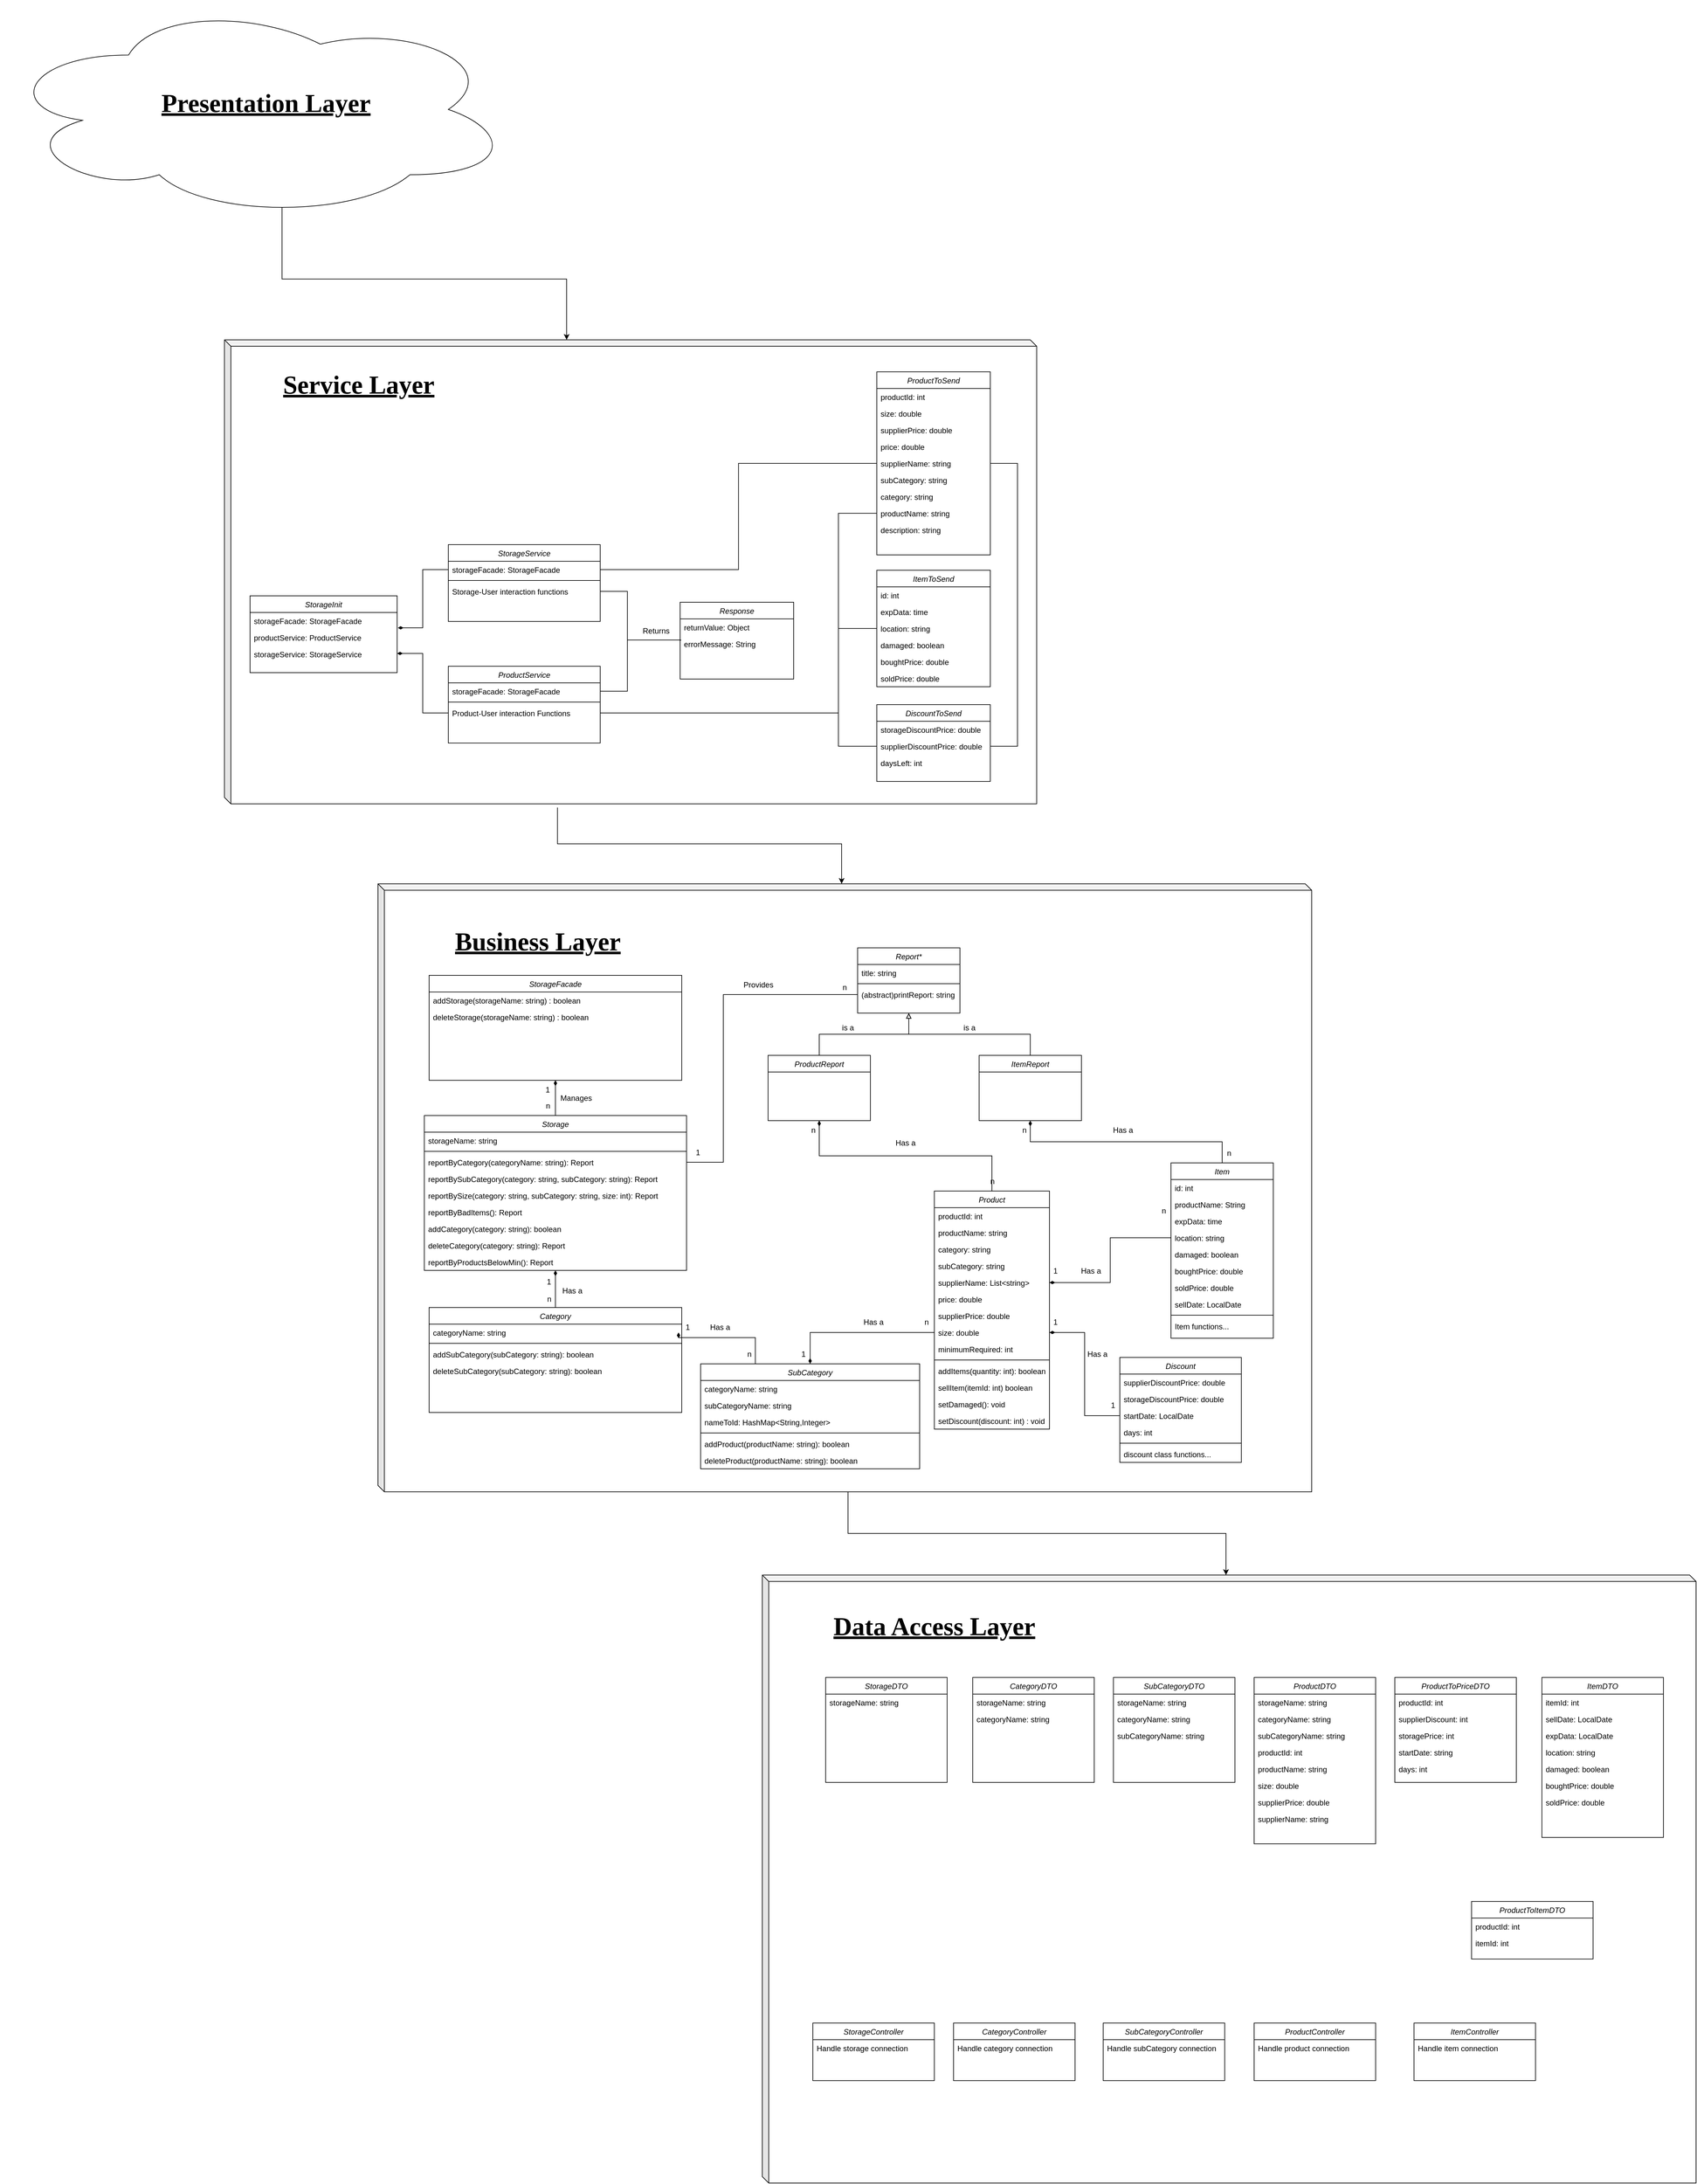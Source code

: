 <mxfile version="24.6.3" type="device">
  <diagram id="C5RBs43oDa-KdzZeNtuy" name="Page-1">
    <mxGraphModel dx="1050" dy="557" grid="1" gridSize="10" guides="1" tooltips="1" connect="1" arrows="1" fold="1" page="1" pageScale="1" pageWidth="3300" pageHeight="4681" math="0" shadow="0">
      <root>
        <mxCell id="WIyWlLk6GJQsqaUBKTNV-0" />
        <mxCell id="WIyWlLk6GJQsqaUBKTNV-1" parent="WIyWlLk6GJQsqaUBKTNV-0" />
        <mxCell id="gx_fRitQp8oqiLDrhO29-1" value="" style="shape=cube;whiteSpace=wrap;html=1;boundedLbl=1;backgroundOutline=1;darkOpacity=0.05;darkOpacity2=0.1;size=10;" parent="WIyWlLk6GJQsqaUBKTNV-1" vertex="1">
          <mxGeometry x="730" y="1420" width="1460" height="950" as="geometry" />
        </mxCell>
        <mxCell id="gx_fRitQp8oqiLDrhO29-2" value="&lt;h1&gt;&lt;font face=&quot;Verdana&quot; size=&quot;1&quot; style=&quot;&quot;&gt;&lt;u style=&quot;font-size: 40px;&quot;&gt;Business Layer&lt;/u&gt;&lt;/font&gt;&lt;/h1&gt;" style="text;html=1;align=center;verticalAlign=middle;whiteSpace=wrap;rounded=0;" parent="WIyWlLk6GJQsqaUBKTNV-1" vertex="1">
          <mxGeometry x="790" y="1490" width="380" height="40" as="geometry" />
        </mxCell>
        <mxCell id="gx_fRitQp8oqiLDrhO29-7" value="Product" style="swimlane;fontStyle=2;align=center;verticalAlign=top;childLayout=stackLayout;horizontal=1;startSize=26;horizontalStack=0;resizeParent=1;resizeLast=0;collapsible=1;marginBottom=0;rounded=0;shadow=0;strokeWidth=1;" parent="WIyWlLk6GJQsqaUBKTNV-1" vertex="1">
          <mxGeometry x="1600" y="1900" width="180" height="372" as="geometry">
            <mxRectangle x="230" y="140" width="160" height="26" as="alternateBounds" />
          </mxGeometry>
        </mxCell>
        <mxCell id="gx_fRitQp8oqiLDrhO29-8" value="productId: int" style="text;align=left;verticalAlign=top;spacingLeft=4;spacingRight=4;overflow=hidden;rotatable=0;points=[[0,0.5],[1,0.5]];portConstraint=eastwest;" parent="gx_fRitQp8oqiLDrhO29-7" vertex="1">
          <mxGeometry y="26" width="180" height="26" as="geometry" />
        </mxCell>
        <mxCell id="sVsSJMpxmH3OcsyXwwGG-13" value="productName: string" style="text;align=left;verticalAlign=top;spacingLeft=4;spacingRight=4;overflow=hidden;rotatable=0;points=[[0,0.5],[1,0.5]];portConstraint=eastwest;" parent="gx_fRitQp8oqiLDrhO29-7" vertex="1">
          <mxGeometry y="52" width="180" height="26" as="geometry" />
        </mxCell>
        <mxCell id="gx_fRitQp8oqiLDrhO29-45" value="category: string" style="text;align=left;verticalAlign=top;spacingLeft=4;spacingRight=4;overflow=hidden;rotatable=0;points=[[0,0.5],[1,0.5]];portConstraint=eastwest;" parent="gx_fRitQp8oqiLDrhO29-7" vertex="1">
          <mxGeometry y="78" width="180" height="26" as="geometry" />
        </mxCell>
        <mxCell id="gx_fRitQp8oqiLDrhO29-46" value="subCategory: string" style="text;align=left;verticalAlign=top;spacingLeft=4;spacingRight=4;overflow=hidden;rotatable=0;points=[[0,0.5],[1,0.5]];portConstraint=eastwest;" parent="gx_fRitQp8oqiLDrhO29-7" vertex="1">
          <mxGeometry y="104" width="180" height="26" as="geometry" />
        </mxCell>
        <mxCell id="gx_fRitQp8oqiLDrhO29-10" value="supplierName: List&lt;string&gt;&#xa;" style="text;align=left;verticalAlign=top;spacingLeft=4;spacingRight=4;overflow=hidden;rotatable=0;points=[[0,0.5],[1,0.5]];portConstraint=eastwest;rounded=0;shadow=0;html=0;" parent="gx_fRitQp8oqiLDrhO29-7" vertex="1">
          <mxGeometry y="130" width="180" height="26" as="geometry" />
        </mxCell>
        <mxCell id="sVsSJMpxmH3OcsyXwwGG-15" value="price: double" style="text;align=left;verticalAlign=top;spacingLeft=4;spacingRight=4;overflow=hidden;rotatable=0;points=[[0,0.5],[1,0.5]];portConstraint=eastwest;rounded=0;shadow=0;html=0;" parent="gx_fRitQp8oqiLDrhO29-7" vertex="1">
          <mxGeometry y="156" width="180" height="26" as="geometry" />
        </mxCell>
        <mxCell id="sVsSJMpxmH3OcsyXwwGG-14" value="supplierPrice: double" style="text;align=left;verticalAlign=top;spacingLeft=4;spacingRight=4;overflow=hidden;rotatable=0;points=[[0,0.5],[1,0.5]];portConstraint=eastwest;rounded=0;shadow=0;html=0;" parent="gx_fRitQp8oqiLDrhO29-7" vertex="1">
          <mxGeometry y="182" width="180" height="26" as="geometry" />
        </mxCell>
        <mxCell id="gx_fRitQp8oqiLDrhO29-41" value="size: double" style="text;align=left;verticalAlign=top;spacingLeft=4;spacingRight=4;overflow=hidden;rotatable=0;points=[[0,0.5],[1,0.5]];portConstraint=eastwest;rounded=0;shadow=0;html=0;" parent="gx_fRitQp8oqiLDrhO29-7" vertex="1">
          <mxGeometry y="208" width="180" height="26" as="geometry" />
        </mxCell>
        <mxCell id="SuwBx5rZHEX48C3BUaXf-95" value="minimumRequired: int" style="text;align=left;verticalAlign=top;spacingLeft=4;spacingRight=4;overflow=hidden;rotatable=0;points=[[0,0.5],[1,0.5]];portConstraint=eastwest;rounded=0;shadow=0;html=0;" vertex="1" parent="gx_fRitQp8oqiLDrhO29-7">
          <mxGeometry y="234" width="180" height="26" as="geometry" />
        </mxCell>
        <mxCell id="gx_fRitQp8oqiLDrhO29-11" value="" style="line;html=1;strokeWidth=1;align=left;verticalAlign=middle;spacingTop=-1;spacingLeft=3;spacingRight=3;rotatable=0;labelPosition=right;points=[];portConstraint=eastwest;" parent="gx_fRitQp8oqiLDrhO29-7" vertex="1">
          <mxGeometry y="260" width="180" height="8" as="geometry" />
        </mxCell>
        <mxCell id="gx_fRitQp8oqiLDrhO29-116" value="addItems(quantity: int): boolean" style="text;align=left;verticalAlign=top;spacingLeft=4;spacingRight=4;overflow=hidden;rotatable=0;points=[[0,0.5],[1,0.5]];portConstraint=eastwest;rounded=0;shadow=0;html=0;" parent="gx_fRitQp8oqiLDrhO29-7" vertex="1">
          <mxGeometry y="268" width="180" height="26" as="geometry" />
        </mxCell>
        <mxCell id="SuwBx5rZHEX48C3BUaXf-7" value="sellItem(itemId: int) boolean" style="text;align=left;verticalAlign=top;spacingLeft=4;spacingRight=4;overflow=hidden;rotatable=0;points=[[0,0.5],[1,0.5]];portConstraint=eastwest;rounded=0;shadow=0;html=0;" vertex="1" parent="gx_fRitQp8oqiLDrhO29-7">
          <mxGeometry y="294" width="180" height="26" as="geometry" />
        </mxCell>
        <mxCell id="SuwBx5rZHEX48C3BUaXf-17" value="setDamaged(): void" style="text;align=left;verticalAlign=top;spacingLeft=4;spacingRight=4;overflow=hidden;rotatable=0;points=[[0,0.5],[1,0.5]];portConstraint=eastwest;rounded=0;shadow=0;html=0;" vertex="1" parent="gx_fRitQp8oqiLDrhO29-7">
          <mxGeometry y="320" width="180" height="26" as="geometry" />
        </mxCell>
        <mxCell id="SuwBx5rZHEX48C3BUaXf-18" value="setDiscount(discount: int) : void" style="text;align=left;verticalAlign=top;spacingLeft=4;spacingRight=4;overflow=hidden;rotatable=0;points=[[0,0.5],[1,0.5]];portConstraint=eastwest;rounded=0;shadow=0;html=0;" vertex="1" parent="gx_fRitQp8oqiLDrhO29-7">
          <mxGeometry y="346" width="180" height="26" as="geometry" />
        </mxCell>
        <mxCell id="gx_fRitQp8oqiLDrhO29-66" style="edgeStyle=orthogonalEdgeStyle;rounded=0;orthogonalLoop=1;jettySize=auto;html=1;entryX=0.25;entryY=0;entryDx=0;entryDy=0;startArrow=diamondThin;startFill=1;endArrow=none;endFill=0;" parent="WIyWlLk6GJQsqaUBKTNV-1" target="gx_fRitQp8oqiLDrhO29-29" edge="1">
          <mxGeometry relative="1" as="geometry">
            <Array as="points">
              <mxPoint x="1205" y="2129" />
              <mxPoint x="1306" y="2129" />
            </Array>
            <mxPoint x="1200" y="2130" as="sourcePoint" />
          </mxGeometry>
        </mxCell>
        <mxCell id="gx_fRitQp8oqiLDrhO29-17" value="Category" style="swimlane;fontStyle=2;align=center;verticalAlign=top;childLayout=stackLayout;horizontal=1;startSize=26;horizontalStack=0;resizeParent=1;resizeLast=0;collapsible=1;marginBottom=0;rounded=0;shadow=0;strokeWidth=1;" parent="WIyWlLk6GJQsqaUBKTNV-1" vertex="1">
          <mxGeometry x="810" y="2082" width="395" height="164" as="geometry">
            <mxRectangle x="230" y="140" width="160" height="26" as="alternateBounds" />
          </mxGeometry>
        </mxCell>
        <mxCell id="gx_fRitQp8oqiLDrhO29-126" value="categoryName: string" style="text;align=left;verticalAlign=top;spacingLeft=4;spacingRight=4;overflow=hidden;rotatable=0;points=[[0,0.5],[1,0.5]];portConstraint=eastwest;rounded=0;shadow=0;html=0;" parent="gx_fRitQp8oqiLDrhO29-17" vertex="1">
          <mxGeometry y="26" width="395" height="26" as="geometry" />
        </mxCell>
        <mxCell id="gx_fRitQp8oqiLDrhO29-21" value="" style="line;html=1;strokeWidth=1;align=left;verticalAlign=middle;spacingTop=-1;spacingLeft=3;spacingRight=3;rotatable=0;labelPosition=right;points=[];portConstraint=eastwest;" parent="gx_fRitQp8oqiLDrhO29-17" vertex="1">
          <mxGeometry y="52" width="395" height="8" as="geometry" />
        </mxCell>
        <mxCell id="gx_fRitQp8oqiLDrhO29-115" value="addSubCategory(subCategory: string): boolean" style="text;align=left;verticalAlign=top;spacingLeft=4;spacingRight=4;overflow=hidden;rotatable=0;points=[[0,0.5],[1,0.5]];portConstraint=eastwest;rounded=0;shadow=0;html=0;" parent="gx_fRitQp8oqiLDrhO29-17" vertex="1">
          <mxGeometry y="60" width="395" height="26" as="geometry" />
        </mxCell>
        <mxCell id="SuwBx5rZHEX48C3BUaXf-13" value="deleteSubCategory(subCategory: string): boolean" style="text;align=left;verticalAlign=top;spacingLeft=4;spacingRight=4;overflow=hidden;rotatable=0;points=[[0,0.5],[1,0.5]];portConstraint=eastwest;rounded=0;shadow=0;html=0;" vertex="1" parent="gx_fRitQp8oqiLDrhO29-17">
          <mxGeometry y="86" width="395" height="26" as="geometry" />
        </mxCell>
        <mxCell id="gx_fRitQp8oqiLDrhO29-23" value="Item" style="swimlane;fontStyle=2;align=center;verticalAlign=top;childLayout=stackLayout;horizontal=1;startSize=26;horizontalStack=0;resizeParent=1;resizeLast=0;collapsible=1;marginBottom=0;rounded=0;shadow=0;strokeWidth=1;" parent="WIyWlLk6GJQsqaUBKTNV-1" vertex="1">
          <mxGeometry x="1970" y="1856" width="160" height="274" as="geometry">
            <mxRectangle x="230" y="140" width="160" height="26" as="alternateBounds" />
          </mxGeometry>
        </mxCell>
        <mxCell id="gx_fRitQp8oqiLDrhO29-47" value="id: int" style="text;align=left;verticalAlign=top;spacingLeft=4;spacingRight=4;overflow=hidden;rotatable=0;points=[[0,0.5],[1,0.5]];portConstraint=eastwest;rounded=0;shadow=0;html=0;" parent="gx_fRitQp8oqiLDrhO29-23" vertex="1">
          <mxGeometry y="26" width="160" height="26" as="geometry" />
        </mxCell>
        <mxCell id="LZrn0EQGBYI6qO8EWWD4-38" value="productName: String" style="text;align=left;verticalAlign=top;spacingLeft=4;spacingRight=4;overflow=hidden;rotatable=0;points=[[0,0.5],[1,0.5]];portConstraint=eastwest;" parent="gx_fRitQp8oqiLDrhO29-23" vertex="1">
          <mxGeometry y="52" width="160" height="26" as="geometry" />
        </mxCell>
        <mxCell id="gx_fRitQp8oqiLDrhO29-24" value="expData: time" style="text;align=left;verticalAlign=top;spacingLeft=4;spacingRight=4;overflow=hidden;rotatable=0;points=[[0,0.5],[1,0.5]];portConstraint=eastwest;" parent="gx_fRitQp8oqiLDrhO29-23" vertex="1">
          <mxGeometry y="78" width="160" height="26" as="geometry" />
        </mxCell>
        <mxCell id="gx_fRitQp8oqiLDrhO29-9" value="location: string" style="text;align=left;verticalAlign=top;spacingLeft=4;spacingRight=4;overflow=hidden;rotatable=0;points=[[0,0.5],[1,0.5]];portConstraint=eastwest;rounded=0;shadow=0;html=0;" parent="gx_fRitQp8oqiLDrhO29-23" vertex="1">
          <mxGeometry y="104" width="160" height="26" as="geometry" />
        </mxCell>
        <mxCell id="gx_fRitQp8oqiLDrhO29-49" value="damaged: boolean" style="text;align=left;verticalAlign=top;spacingLeft=4;spacingRight=4;overflow=hidden;rotatable=0;points=[[0,0.5],[1,0.5]];portConstraint=eastwest;rounded=0;shadow=0;html=0;" parent="gx_fRitQp8oqiLDrhO29-23" vertex="1">
          <mxGeometry y="130" width="160" height="26" as="geometry" />
        </mxCell>
        <mxCell id="gx_fRitQp8oqiLDrhO29-50" value="boughtPrice: double" style="text;align=left;verticalAlign=top;spacingLeft=4;spacingRight=4;overflow=hidden;rotatable=0;points=[[0,0.5],[1,0.5]];portConstraint=eastwest;rounded=0;shadow=0;html=0;" parent="gx_fRitQp8oqiLDrhO29-23" vertex="1">
          <mxGeometry y="156" width="160" height="26" as="geometry" />
        </mxCell>
        <mxCell id="gx_fRitQp8oqiLDrhO29-51" value="soldPrice: double" style="text;align=left;verticalAlign=top;spacingLeft=4;spacingRight=4;overflow=hidden;rotatable=0;points=[[0,0.5],[1,0.5]];portConstraint=eastwest;rounded=0;shadow=0;html=0;" parent="gx_fRitQp8oqiLDrhO29-23" vertex="1">
          <mxGeometry y="182" width="160" height="26" as="geometry" />
        </mxCell>
        <mxCell id="sVsSJMpxmH3OcsyXwwGG-16" value="sellDate: LocalDate" style="text;align=left;verticalAlign=top;spacingLeft=4;spacingRight=4;overflow=hidden;rotatable=0;points=[[0,0.5],[1,0.5]];portConstraint=eastwest;rounded=0;shadow=0;html=0;" parent="gx_fRitQp8oqiLDrhO29-23" vertex="1">
          <mxGeometry y="208" width="160" height="26" as="geometry" />
        </mxCell>
        <mxCell id="gx_fRitQp8oqiLDrhO29-27" value="" style="line;html=1;strokeWidth=1;align=left;verticalAlign=middle;spacingTop=-1;spacingLeft=3;spacingRight=3;rotatable=0;labelPosition=right;points=[];portConstraint=eastwest;" parent="gx_fRitQp8oqiLDrhO29-23" vertex="1">
          <mxGeometry y="234" width="160" height="8" as="geometry" />
        </mxCell>
        <mxCell id="gx_fRitQp8oqiLDrhO29-120" value="Item functions..." style="text;align=left;verticalAlign=top;spacingLeft=4;spacingRight=4;overflow=hidden;rotatable=0;points=[[0,0.5],[1,0.5]];portConstraint=eastwest;rounded=0;shadow=0;html=0;" parent="gx_fRitQp8oqiLDrhO29-23" vertex="1">
          <mxGeometry y="242" width="160" height="26" as="geometry" />
        </mxCell>
        <mxCell id="sVsSJMpxmH3OcsyXwwGG-1" style="edgeStyle=orthogonalEdgeStyle;rounded=0;orthogonalLoop=1;jettySize=auto;html=1;exitX=0.5;exitY=0;exitDx=0;exitDy=0;entryX=0;entryY=0.5;entryDx=0;entryDy=0;startArrow=diamondThin;startFill=1;endArrow=none;endFill=0;" parent="WIyWlLk6GJQsqaUBKTNV-1" source="gx_fRitQp8oqiLDrhO29-29" edge="1" target="gx_fRitQp8oqiLDrhO29-41">
          <mxGeometry relative="1" as="geometry">
            <mxPoint x="1620" y="2121.0" as="targetPoint" />
            <Array as="points">
              <mxPoint x="1406" y="2121" />
            </Array>
          </mxGeometry>
        </mxCell>
        <mxCell id="gx_fRitQp8oqiLDrhO29-29" value="SubCategory" style="swimlane;fontStyle=2;align=center;verticalAlign=top;childLayout=stackLayout;horizontal=1;startSize=26;horizontalStack=0;resizeParent=1;resizeLast=0;collapsible=1;marginBottom=0;rounded=0;shadow=0;strokeWidth=1;" parent="WIyWlLk6GJQsqaUBKTNV-1" vertex="1">
          <mxGeometry x="1234.5" y="2170" width="342.5" height="164" as="geometry">
            <mxRectangle x="230" y="140" width="160" height="26" as="alternateBounds" />
          </mxGeometry>
        </mxCell>
        <mxCell id="gx_fRitQp8oqiLDrhO29-127" value="categoryName: string" style="text;align=left;verticalAlign=top;spacingLeft=4;spacingRight=4;overflow=hidden;rotatable=0;points=[[0,0.5],[1,0.5]];portConstraint=eastwest;rounded=0;shadow=0;html=0;" parent="gx_fRitQp8oqiLDrhO29-29" vertex="1">
          <mxGeometry y="26" width="342.5" height="26" as="geometry" />
        </mxCell>
        <mxCell id="gx_fRitQp8oqiLDrhO29-128" value="subCategoryName: string" style="text;align=left;verticalAlign=top;spacingLeft=4;spacingRight=4;overflow=hidden;rotatable=0;points=[[0,0.5],[1,0.5]];portConstraint=eastwest;rounded=0;shadow=0;html=0;" parent="gx_fRitQp8oqiLDrhO29-29" vertex="1">
          <mxGeometry y="52" width="342.5" height="26" as="geometry" />
        </mxCell>
        <mxCell id="LZrn0EQGBYI6qO8EWWD4-37" value="nameToId: HashMap&lt;String,Integer&gt;" style="text;align=left;verticalAlign=top;spacingLeft=4;spacingRight=4;overflow=hidden;rotatable=0;points=[[0,0.5],[1,0.5]];portConstraint=eastwest;rounded=0;shadow=0;html=0;" parent="gx_fRitQp8oqiLDrhO29-29" vertex="1">
          <mxGeometry y="78" width="342.5" height="26" as="geometry" />
        </mxCell>
        <mxCell id="gx_fRitQp8oqiLDrhO29-32" value="" style="line;html=1;strokeWidth=1;align=left;verticalAlign=middle;spacingTop=-1;spacingLeft=3;spacingRight=3;rotatable=0;labelPosition=right;points=[];portConstraint=eastwest;" parent="gx_fRitQp8oqiLDrhO29-29" vertex="1">
          <mxGeometry y="104" width="342.5" height="8" as="geometry" />
        </mxCell>
        <mxCell id="gx_fRitQp8oqiLDrhO29-121" value="addProduct(productName: string): boolean" style="text;align=left;verticalAlign=top;spacingLeft=4;spacingRight=4;overflow=hidden;rotatable=0;points=[[0,0.5],[1,0.5]];portConstraint=eastwest;rounded=0;shadow=0;html=0;" parent="gx_fRitQp8oqiLDrhO29-29" vertex="1">
          <mxGeometry y="112" width="342.5" height="26" as="geometry" />
        </mxCell>
        <mxCell id="SuwBx5rZHEX48C3BUaXf-16" value="deleteProduct(productName: string): boolean" style="text;align=left;verticalAlign=top;spacingLeft=4;spacingRight=4;overflow=hidden;rotatable=0;points=[[0,0.5],[1,0.5]];portConstraint=eastwest;rounded=0;shadow=0;html=0;" vertex="1" parent="gx_fRitQp8oqiLDrhO29-29">
          <mxGeometry y="138" width="342.5" height="26" as="geometry" />
        </mxCell>
        <mxCell id="gx_fRitQp8oqiLDrhO29-67" style="edgeStyle=orthogonalEdgeStyle;rounded=0;orthogonalLoop=1;jettySize=auto;html=1;exitX=0.5;exitY=1;exitDx=0;exitDy=0;entryX=0.5;entryY=0;entryDx=0;entryDy=0;startArrow=diamondThin;startFill=1;endArrow=none;endFill=0;" parent="WIyWlLk6GJQsqaUBKTNV-1" source="gx_fRitQp8oqiLDrhO29-54" target="gx_fRitQp8oqiLDrhO29-17" edge="1">
          <mxGeometry relative="1" as="geometry" />
        </mxCell>
        <mxCell id="gx_fRitQp8oqiLDrhO29-54" value="Storage" style="swimlane;fontStyle=2;align=center;verticalAlign=top;childLayout=stackLayout;horizontal=1;startSize=26;horizontalStack=0;resizeParent=1;resizeLast=0;collapsible=1;marginBottom=0;rounded=0;shadow=0;strokeWidth=1;" parent="WIyWlLk6GJQsqaUBKTNV-1" vertex="1">
          <mxGeometry x="802.5" y="1782" width="410" height="242" as="geometry">
            <mxRectangle x="230" y="140" width="160" height="26" as="alternateBounds" />
          </mxGeometry>
        </mxCell>
        <mxCell id="gx_fRitQp8oqiLDrhO29-55" value="storageName: string" style="text;align=left;verticalAlign=top;spacingLeft=4;spacingRight=4;overflow=hidden;rotatable=0;points=[[0,0.5],[1,0.5]];portConstraint=eastwest;rounded=0;shadow=0;html=0;" parent="gx_fRitQp8oqiLDrhO29-54" vertex="1">
          <mxGeometry y="26" width="410" height="26" as="geometry" />
        </mxCell>
        <mxCell id="gx_fRitQp8oqiLDrhO29-56" value="" style="line;html=1;strokeWidth=1;align=left;verticalAlign=middle;spacingTop=-1;spacingLeft=3;spacingRight=3;rotatable=0;labelPosition=right;points=[];portConstraint=eastwest;" parent="gx_fRitQp8oqiLDrhO29-54" vertex="1">
          <mxGeometry y="52" width="410" height="8" as="geometry" />
        </mxCell>
        <mxCell id="gx_fRitQp8oqiLDrhO29-113" value="reportByCategory(categoryName: string): Report" style="text;align=left;verticalAlign=top;spacingLeft=4;spacingRight=4;overflow=hidden;rotatable=0;points=[[0,0.5],[1,0.5]];portConstraint=eastwest;rounded=0;shadow=0;html=0;" parent="gx_fRitQp8oqiLDrhO29-54" vertex="1">
          <mxGeometry y="60" width="410" height="26" as="geometry" />
        </mxCell>
        <mxCell id="SuwBx5rZHEX48C3BUaXf-9" value="reportBySubCategory(category: string, subCategory: string): Report" style="text;align=left;verticalAlign=top;spacingLeft=4;spacingRight=4;overflow=hidden;rotatable=0;points=[[0,0.5],[1,0.5]];portConstraint=eastwest;rounded=0;shadow=0;html=0;" vertex="1" parent="gx_fRitQp8oqiLDrhO29-54">
          <mxGeometry y="86" width="410" height="26" as="geometry" />
        </mxCell>
        <mxCell id="SuwBx5rZHEX48C3BUaXf-10" value="reportBySize(category: string, subCategory: string, size: int): Report" style="text;align=left;verticalAlign=top;spacingLeft=4;spacingRight=4;overflow=hidden;rotatable=0;points=[[0,0.5],[1,0.5]];portConstraint=eastwest;rounded=0;shadow=0;html=0;" vertex="1" parent="gx_fRitQp8oqiLDrhO29-54">
          <mxGeometry y="112" width="410" height="26" as="geometry" />
        </mxCell>
        <mxCell id="SuwBx5rZHEX48C3BUaXf-11" value="reportByBadItems(): Report" style="text;align=left;verticalAlign=top;spacingLeft=4;spacingRight=4;overflow=hidden;rotatable=0;points=[[0,0.5],[1,0.5]];portConstraint=eastwest;rounded=0;shadow=0;html=0;" vertex="1" parent="gx_fRitQp8oqiLDrhO29-54">
          <mxGeometry y="138" width="410" height="26" as="geometry" />
        </mxCell>
        <mxCell id="SuwBx5rZHEX48C3BUaXf-14" value="addCategory(category: string): boolean" style="text;align=left;verticalAlign=top;spacingLeft=4;spacingRight=4;overflow=hidden;rotatable=0;points=[[0,0.5],[1,0.5]];portConstraint=eastwest;rounded=0;shadow=0;html=0;" vertex="1" parent="gx_fRitQp8oqiLDrhO29-54">
          <mxGeometry y="164" width="410" height="26" as="geometry" />
        </mxCell>
        <mxCell id="SuwBx5rZHEX48C3BUaXf-15" value="deleteCategory(category: string): Report" style="text;align=left;verticalAlign=top;spacingLeft=4;spacingRight=4;overflow=hidden;rotatable=0;points=[[0,0.5],[1,0.5]];portConstraint=eastwest;rounded=0;shadow=0;html=0;" vertex="1" parent="gx_fRitQp8oqiLDrhO29-54">
          <mxGeometry y="190" width="410" height="26" as="geometry" />
        </mxCell>
        <mxCell id="SuwBx5rZHEX48C3BUaXf-19" value="reportByProductsBelowMin(): Report" style="text;align=left;verticalAlign=top;spacingLeft=4;spacingRight=4;overflow=hidden;rotatable=0;points=[[0,0.5],[1,0.5]];portConstraint=eastwest;rounded=0;shadow=0;html=0;" vertex="1" parent="gx_fRitQp8oqiLDrhO29-54">
          <mxGeometry y="216" width="410" height="26" as="geometry" />
        </mxCell>
        <mxCell id="gx_fRitQp8oqiLDrhO29-68" style="edgeStyle=orthogonalEdgeStyle;rounded=0;orthogonalLoop=1;jettySize=auto;html=1;exitX=0.5;exitY=1;exitDx=0;exitDy=0;entryX=0.5;entryY=0;entryDx=0;entryDy=0;startArrow=diamondThin;startFill=1;endArrow=none;endFill=0;" parent="WIyWlLk6GJQsqaUBKTNV-1" source="gx_fRitQp8oqiLDrhO29-60" target="gx_fRitQp8oqiLDrhO29-54" edge="1">
          <mxGeometry relative="1" as="geometry" />
        </mxCell>
        <mxCell id="gx_fRitQp8oqiLDrhO29-60" value="StorageFacade" style="swimlane;fontStyle=2;align=center;verticalAlign=top;childLayout=stackLayout;horizontal=1;startSize=26;horizontalStack=0;resizeParent=1;resizeLast=0;collapsible=1;marginBottom=0;rounded=0;shadow=0;strokeWidth=1;" parent="WIyWlLk6GJQsqaUBKTNV-1" vertex="1">
          <mxGeometry x="810" y="1563" width="395" height="164" as="geometry">
            <mxRectangle x="230" y="140" width="160" height="26" as="alternateBounds" />
          </mxGeometry>
        </mxCell>
        <mxCell id="gx_fRitQp8oqiLDrhO29-114" value="addStorage(storageName: string) : boolean" style="text;align=left;verticalAlign=top;spacingLeft=4;spacingRight=4;overflow=hidden;rotatable=0;points=[[0,0.5],[1,0.5]];portConstraint=eastwest;rounded=0;shadow=0;html=0;" parent="gx_fRitQp8oqiLDrhO29-60" vertex="1">
          <mxGeometry y="26" width="395" height="26" as="geometry" />
        </mxCell>
        <mxCell id="SuwBx5rZHEX48C3BUaXf-12" value="deleteStorage(storageName: string) : boolean" style="text;align=left;verticalAlign=top;spacingLeft=4;spacingRight=4;overflow=hidden;rotatable=0;points=[[0,0.5],[1,0.5]];portConstraint=eastwest;rounded=0;shadow=0;html=0;" vertex="1" parent="gx_fRitQp8oqiLDrhO29-60">
          <mxGeometry y="52" width="395" height="26" as="geometry" />
        </mxCell>
        <mxCell id="gx_fRitQp8oqiLDrhO29-69" value="" style="shape=cube;whiteSpace=wrap;html=1;boundedLbl=1;backgroundOutline=1;darkOpacity=0.05;darkOpacity2=0.1;size=10;" parent="WIyWlLk6GJQsqaUBKTNV-1" vertex="1">
          <mxGeometry x="490" y="570" width="1270" height="725" as="geometry" />
        </mxCell>
        <mxCell id="gx_fRitQp8oqiLDrhO29-70" value="&lt;h1&gt;&lt;font face=&quot;Verdana&quot; size=&quot;1&quot; style=&quot;&quot;&gt;&lt;u style=&quot;font-size: 40px;&quot;&gt;Service Layer&lt;/u&gt;&lt;/font&gt;&lt;/h1&gt;" style="text;html=1;align=center;verticalAlign=middle;whiteSpace=wrap;rounded=0;" parent="WIyWlLk6GJQsqaUBKTNV-1" vertex="1">
          <mxGeometry x="510" y="620" width="380" height="40" as="geometry" />
        </mxCell>
        <mxCell id="gx_fRitQp8oqiLDrhO29-103" value="StorageService" style="swimlane;fontStyle=2;align=center;verticalAlign=top;childLayout=stackLayout;horizontal=1;startSize=26;horizontalStack=0;resizeParent=1;resizeLast=0;collapsible=1;marginBottom=0;rounded=0;shadow=0;strokeWidth=1;" parent="WIyWlLk6GJQsqaUBKTNV-1" vertex="1">
          <mxGeometry x="840" y="890" width="237.5" height="120" as="geometry">
            <mxRectangle x="230" y="140" width="160" height="26" as="alternateBounds" />
          </mxGeometry>
        </mxCell>
        <mxCell id="gx_fRitQp8oqiLDrhO29-104" value="storageFacade: StorageFacade" style="text;align=left;verticalAlign=top;spacingLeft=4;spacingRight=4;overflow=hidden;rotatable=0;points=[[0,0.5],[1,0.5]];portConstraint=eastwest;rounded=0;shadow=0;html=0;" parent="gx_fRitQp8oqiLDrhO29-103" vertex="1">
          <mxGeometry y="26" width="237.5" height="26" as="geometry" />
        </mxCell>
        <mxCell id="gx_fRitQp8oqiLDrhO29-106" value="" style="line;html=1;strokeWidth=1;align=left;verticalAlign=middle;spacingTop=-1;spacingLeft=3;spacingRight=3;rotatable=0;labelPosition=right;points=[];portConstraint=eastwest;" parent="gx_fRitQp8oqiLDrhO29-103" vertex="1">
          <mxGeometry y="52" width="237.5" height="8" as="geometry" />
        </mxCell>
        <mxCell id="gx_fRitQp8oqiLDrhO29-111" value="Storage-User interaction functions" style="text;align=left;verticalAlign=top;spacingLeft=4;spacingRight=4;overflow=hidden;rotatable=0;points=[[0,0.5],[1,0.5]];portConstraint=eastwest;rounded=0;shadow=0;html=0;" parent="gx_fRitQp8oqiLDrhO29-103" vertex="1">
          <mxGeometry y="60" width="237.5" height="26" as="geometry" />
        </mxCell>
        <mxCell id="gx_fRitQp8oqiLDrhO29-107" value="" style="ellipse;shape=cloud;whiteSpace=wrap;html=1;" parent="WIyWlLk6GJQsqaUBKTNV-1" vertex="1">
          <mxGeometry x="140" y="40" width="800" height="340" as="geometry" />
        </mxCell>
        <mxCell id="gx_fRitQp8oqiLDrhO29-108" value="&lt;h1&gt;&lt;font face=&quot;Verdana&quot; size=&quot;1&quot; style=&quot;&quot;&gt;&lt;u style=&quot;font-size: 40px;&quot;&gt;Presentation Layer&lt;/u&gt;&lt;/font&gt;&lt;/h1&gt;" style="text;html=1;align=center;verticalAlign=middle;whiteSpace=wrap;rounded=0;" parent="WIyWlLk6GJQsqaUBKTNV-1" vertex="1">
          <mxGeometry x="310" y="180" width="490" height="40" as="geometry" />
        </mxCell>
        <mxCell id="gx_fRitQp8oqiLDrhO29-109" style="edgeStyle=orthogonalEdgeStyle;rounded=0;orthogonalLoop=1;jettySize=auto;html=1;exitX=0.55;exitY=0.95;exitDx=0;exitDy=0;exitPerimeter=0;entryX=0;entryY=0;entryDx=535;entryDy=0;entryPerimeter=0;" parent="WIyWlLk6GJQsqaUBKTNV-1" source="gx_fRitQp8oqiLDrhO29-107" target="gx_fRitQp8oqiLDrhO29-69" edge="1">
          <mxGeometry relative="1" as="geometry" />
        </mxCell>
        <mxCell id="gx_fRitQp8oqiLDrhO29-110" style="edgeStyle=orthogonalEdgeStyle;rounded=0;orthogonalLoop=1;jettySize=auto;html=1;exitX=0.41;exitY=1.008;exitDx=0;exitDy=0;exitPerimeter=0;entryX=0;entryY=0;entryDx=725;entryDy=0;entryPerimeter=0;" parent="WIyWlLk6GJQsqaUBKTNV-1" source="gx_fRitQp8oqiLDrhO29-69" target="gx_fRitQp8oqiLDrhO29-1" edge="1">
          <mxGeometry relative="1" as="geometry" />
        </mxCell>
        <mxCell id="LZrn0EQGBYI6qO8EWWD4-43" style="edgeStyle=orthogonalEdgeStyle;rounded=0;orthogonalLoop=1;jettySize=auto;html=1;exitX=1;exitY=0.75;exitDx=0;exitDy=0;entryX=0;entryY=0.5;entryDx=0;entryDy=0;startArrow=diamondThin;startFill=1;endArrow=none;endFill=0;" parent="WIyWlLk6GJQsqaUBKTNV-1" source="gx_fRitQp8oqiLDrhO29-122" target="LZrn0EQGBYI6qO8EWWD4-42" edge="1">
          <mxGeometry relative="1" as="geometry" />
        </mxCell>
        <mxCell id="gx_fRitQp8oqiLDrhO29-122" value="StorageInit" style="swimlane;fontStyle=2;align=center;verticalAlign=top;childLayout=stackLayout;horizontal=1;startSize=26;horizontalStack=0;resizeParent=1;resizeLast=0;collapsible=1;marginBottom=0;rounded=0;shadow=0;strokeWidth=1;" parent="WIyWlLk6GJQsqaUBKTNV-1" vertex="1">
          <mxGeometry x="530" y="970" width="230" height="120" as="geometry">
            <mxRectangle x="230" y="140" width="160" height="26" as="alternateBounds" />
          </mxGeometry>
        </mxCell>
        <mxCell id="LZrn0EQGBYI6qO8EWWD4-45" value="storageFacade: StorageFacade" style="text;align=left;verticalAlign=top;spacingLeft=4;spacingRight=4;overflow=hidden;rotatable=0;points=[[0,0.5],[1,0.5]];portConstraint=eastwest;rounded=0;shadow=0;html=0;" parent="gx_fRitQp8oqiLDrhO29-122" vertex="1">
          <mxGeometry y="26" width="230" height="26" as="geometry" />
        </mxCell>
        <mxCell id="LZrn0EQGBYI6qO8EWWD4-46" value="productService: ProductService" style="text;align=left;verticalAlign=top;spacingLeft=4;spacingRight=4;overflow=hidden;rotatable=0;points=[[0,0.5],[1,0.5]];portConstraint=eastwest;rounded=0;shadow=0;html=0;" parent="gx_fRitQp8oqiLDrhO29-122" vertex="1">
          <mxGeometry y="52" width="230" height="26" as="geometry" />
        </mxCell>
        <mxCell id="LZrn0EQGBYI6qO8EWWD4-47" value="storageService: StorageService" style="text;align=left;verticalAlign=top;spacingLeft=4;spacingRight=4;overflow=hidden;rotatable=0;points=[[0,0.5],[1,0.5]];portConstraint=eastwest;rounded=0;shadow=0;html=0;" parent="gx_fRitQp8oqiLDrhO29-122" vertex="1">
          <mxGeometry y="78" width="230" height="26" as="geometry" />
        </mxCell>
        <mxCell id="gx_fRitQp8oqiLDrhO29-147" style="edgeStyle=orthogonalEdgeStyle;rounded=0;orthogonalLoop=1;jettySize=auto;html=1;exitX=0.5;exitY=1;exitDx=0;exitDy=0;entryX=0.5;entryY=0;entryDx=0;entryDy=0;endArrow=none;endFill=0;startArrow=block;startFill=0;" parent="WIyWlLk6GJQsqaUBKTNV-1" source="gx_fRitQp8oqiLDrhO29-130" target="gx_fRitQp8oqiLDrhO29-139" edge="1">
          <mxGeometry relative="1" as="geometry" />
        </mxCell>
        <mxCell id="gx_fRitQp8oqiLDrhO29-148" style="edgeStyle=orthogonalEdgeStyle;rounded=0;orthogonalLoop=1;jettySize=auto;html=1;exitX=0.5;exitY=1;exitDx=0;exitDy=0;entryX=0.5;entryY=0;entryDx=0;entryDy=0;endArrow=none;endFill=0;startArrow=block;startFill=0;" parent="WIyWlLk6GJQsqaUBKTNV-1" source="gx_fRitQp8oqiLDrhO29-130" target="gx_fRitQp8oqiLDrhO29-143" edge="1">
          <mxGeometry relative="1" as="geometry" />
        </mxCell>
        <mxCell id="gx_fRitQp8oqiLDrhO29-130" value="Report*" style="swimlane;fontStyle=2;align=center;verticalAlign=top;childLayout=stackLayout;horizontal=1;startSize=26;horizontalStack=0;resizeParent=1;resizeLast=0;collapsible=1;marginBottom=0;rounded=0;shadow=0;strokeWidth=1;" parent="WIyWlLk6GJQsqaUBKTNV-1" vertex="1">
          <mxGeometry x="1480" y="1520" width="160" height="102" as="geometry">
            <mxRectangle x="230" y="140" width="160" height="26" as="alternateBounds" />
          </mxGeometry>
        </mxCell>
        <mxCell id="gx_fRitQp8oqiLDrhO29-131" value="title: string" style="text;align=left;verticalAlign=top;spacingLeft=4;spacingRight=4;overflow=hidden;rotatable=0;points=[[0,0.5],[1,0.5]];portConstraint=eastwest;rounded=0;shadow=0;html=0;" parent="gx_fRitQp8oqiLDrhO29-130" vertex="1">
          <mxGeometry y="26" width="160" height="26" as="geometry" />
        </mxCell>
        <mxCell id="gx_fRitQp8oqiLDrhO29-137" value="" style="line;html=1;strokeWidth=1;align=left;verticalAlign=middle;spacingTop=-1;spacingLeft=3;spacingRight=3;rotatable=0;labelPosition=right;points=[];portConstraint=eastwest;" parent="gx_fRitQp8oqiLDrhO29-130" vertex="1">
          <mxGeometry y="52" width="160" height="8" as="geometry" />
        </mxCell>
        <mxCell id="gx_fRitQp8oqiLDrhO29-138" value="(abstract)printReport: string" style="text;align=left;verticalAlign=top;spacingLeft=4;spacingRight=4;overflow=hidden;rotatable=0;points=[[0,0.5],[1,0.5]];portConstraint=eastwest;rounded=0;shadow=0;html=0;" parent="gx_fRitQp8oqiLDrhO29-130" vertex="1">
          <mxGeometry y="60" width="160" height="26" as="geometry" />
        </mxCell>
        <mxCell id="gx_fRitQp8oqiLDrhO29-149" style="edgeStyle=orthogonalEdgeStyle;rounded=0;orthogonalLoop=1;jettySize=auto;html=1;exitX=0.5;exitY=1;exitDx=0;exitDy=0;entryX=0.5;entryY=0;entryDx=0;entryDy=0;startArrow=diamondThin;startFill=1;endArrow=none;endFill=0;" parent="WIyWlLk6GJQsqaUBKTNV-1" source="gx_fRitQp8oqiLDrhO29-139" target="gx_fRitQp8oqiLDrhO29-7" edge="1">
          <mxGeometry relative="1" as="geometry" />
        </mxCell>
        <mxCell id="gx_fRitQp8oqiLDrhO29-139" value="ProductReport" style="swimlane;fontStyle=2;align=center;verticalAlign=top;childLayout=stackLayout;horizontal=1;startSize=26;horizontalStack=0;resizeParent=1;resizeLast=0;collapsible=1;marginBottom=0;rounded=0;shadow=0;strokeWidth=1;" parent="WIyWlLk6GJQsqaUBKTNV-1" vertex="1">
          <mxGeometry x="1340" y="1688" width="160" height="102" as="geometry">
            <mxRectangle x="230" y="140" width="160" height="26" as="alternateBounds" />
          </mxGeometry>
        </mxCell>
        <mxCell id="gx_fRitQp8oqiLDrhO29-150" style="edgeStyle=orthogonalEdgeStyle;rounded=0;orthogonalLoop=1;jettySize=auto;html=1;exitX=0.5;exitY=1;exitDx=0;exitDy=0;entryX=0.5;entryY=0;entryDx=0;entryDy=0;startArrow=diamondThin;startFill=1;endArrow=none;endFill=0;" parent="WIyWlLk6GJQsqaUBKTNV-1" source="gx_fRitQp8oqiLDrhO29-143" target="gx_fRitQp8oqiLDrhO29-23" edge="1">
          <mxGeometry relative="1" as="geometry" />
        </mxCell>
        <mxCell id="gx_fRitQp8oqiLDrhO29-143" value="ItemReport" style="swimlane;fontStyle=2;align=center;verticalAlign=top;childLayout=stackLayout;horizontal=1;startSize=26;horizontalStack=0;resizeParent=1;resizeLast=0;collapsible=1;marginBottom=0;rounded=0;shadow=0;strokeWidth=1;" parent="WIyWlLk6GJQsqaUBKTNV-1" vertex="1">
          <mxGeometry x="1670" y="1688" width="160" height="102" as="geometry">
            <mxRectangle x="230" y="140" width="160" height="26" as="alternateBounds" />
          </mxGeometry>
        </mxCell>
        <mxCell id="sVsSJMpxmH3OcsyXwwGG-2" style="edgeStyle=orthogonalEdgeStyle;rounded=0;orthogonalLoop=1;jettySize=auto;html=1;exitX=1;exitY=0.5;exitDx=0;exitDy=0;entryX=0;entryY=0.5;entryDx=0;entryDy=0;startArrow=diamondThin;startFill=1;endArrow=none;endFill=0;" parent="WIyWlLk6GJQsqaUBKTNV-1" source="gx_fRitQp8oqiLDrhO29-10" target="gx_fRitQp8oqiLDrhO29-9" edge="1">
          <mxGeometry relative="1" as="geometry" />
        </mxCell>
        <mxCell id="sVsSJMpxmH3OcsyXwwGG-3" value="Discount" style="swimlane;fontStyle=2;align=center;verticalAlign=top;childLayout=stackLayout;horizontal=1;startSize=26;horizontalStack=0;resizeParent=1;resizeLast=0;collapsible=1;marginBottom=0;rounded=0;shadow=0;strokeWidth=1;" parent="WIyWlLk6GJQsqaUBKTNV-1" vertex="1">
          <mxGeometry x="1890" y="2160" width="190" height="164" as="geometry">
            <mxRectangle x="230" y="140" width="160" height="26" as="alternateBounds" />
          </mxGeometry>
        </mxCell>
        <mxCell id="sVsSJMpxmH3OcsyXwwGG-4" value="supplierDiscountPrice: double" style="text;align=left;verticalAlign=top;spacingLeft=4;spacingRight=4;overflow=hidden;rotatable=0;points=[[0,0.5],[1,0.5]];portConstraint=eastwest;rounded=0;shadow=0;html=0;" parent="sVsSJMpxmH3OcsyXwwGG-3" vertex="1">
          <mxGeometry y="26" width="190" height="26" as="geometry" />
        </mxCell>
        <mxCell id="sVsSJMpxmH3OcsyXwwGG-7" value="storageDiscountPrice: double" style="text;align=left;verticalAlign=top;spacingLeft=4;spacingRight=4;overflow=hidden;rotatable=0;points=[[0,0.5],[1,0.5]];portConstraint=eastwest;rounded=0;shadow=0;html=0;" parent="sVsSJMpxmH3OcsyXwwGG-3" vertex="1">
          <mxGeometry y="52" width="190" height="26" as="geometry" />
        </mxCell>
        <mxCell id="sVsSJMpxmH3OcsyXwwGG-8" value="startDate: LocalDate" style="text;align=left;verticalAlign=top;spacingLeft=4;spacingRight=4;overflow=hidden;rotatable=0;points=[[0,0.5],[1,0.5]];portConstraint=eastwest;rounded=0;shadow=0;html=0;" parent="sVsSJMpxmH3OcsyXwwGG-3" vertex="1">
          <mxGeometry y="78" width="190" height="26" as="geometry" />
        </mxCell>
        <mxCell id="sVsSJMpxmH3OcsyXwwGG-9" value="days: int" style="text;align=left;verticalAlign=top;spacingLeft=4;spacingRight=4;overflow=hidden;rotatable=0;points=[[0,0.5],[1,0.5]];portConstraint=eastwest;rounded=0;shadow=0;html=0;" parent="sVsSJMpxmH3OcsyXwwGG-3" vertex="1">
          <mxGeometry y="104" width="190" height="26" as="geometry" />
        </mxCell>
        <mxCell id="sVsSJMpxmH3OcsyXwwGG-5" value="" style="line;html=1;strokeWidth=1;align=left;verticalAlign=middle;spacingTop=-1;spacingLeft=3;spacingRight=3;rotatable=0;labelPosition=right;points=[];portConstraint=eastwest;" parent="sVsSJMpxmH3OcsyXwwGG-3" vertex="1">
          <mxGeometry y="130" width="190" height="8" as="geometry" />
        </mxCell>
        <mxCell id="sVsSJMpxmH3OcsyXwwGG-6" value="discount class functions..." style="text;align=left;verticalAlign=top;spacingLeft=4;spacingRight=4;overflow=hidden;rotatable=0;points=[[0,0.5],[1,0.5]];portConstraint=eastwest;rounded=0;shadow=0;html=0;" parent="sVsSJMpxmH3OcsyXwwGG-3" vertex="1">
          <mxGeometry y="138" width="190" height="26" as="geometry" />
        </mxCell>
        <mxCell id="sVsSJMpxmH3OcsyXwwGG-10" style="edgeStyle=orthogonalEdgeStyle;rounded=0;orthogonalLoop=1;jettySize=auto;html=1;exitX=1;exitY=0.5;exitDx=0;exitDy=0;entryX=0;entryY=0.5;entryDx=0;entryDy=0;startArrow=diamondThin;startFill=1;endArrow=none;endFill=0;" parent="WIyWlLk6GJQsqaUBKTNV-1" source="gx_fRitQp8oqiLDrhO29-41" target="sVsSJMpxmH3OcsyXwwGG-8" edge="1">
          <mxGeometry relative="1" as="geometry" />
        </mxCell>
        <mxCell id="sVsSJMpxmH3OcsyXwwGG-12" style="edgeStyle=orthogonalEdgeStyle;rounded=0;orthogonalLoop=1;jettySize=auto;html=1;exitX=1;exitY=0.5;exitDx=0;exitDy=0;entryX=0;entryY=0.5;entryDx=0;entryDy=0;endArrow=none;endFill=0;startArrow=none;startFill=0;" parent="WIyWlLk6GJQsqaUBKTNV-1" source="gx_fRitQp8oqiLDrhO29-113" target="gx_fRitQp8oqiLDrhO29-138" edge="1">
          <mxGeometry relative="1" as="geometry">
            <Array as="points">
              <mxPoint x="1270" y="1855" />
              <mxPoint x="1270" y="1593" />
            </Array>
          </mxGeometry>
        </mxCell>
        <mxCell id="LZrn0EQGBYI6qO8EWWD4-0" value="Has a" style="text;html=1;align=center;verticalAlign=middle;whiteSpace=wrap;rounded=0;" parent="WIyWlLk6GJQsqaUBKTNV-1" vertex="1">
          <mxGeometry x="1009" y="2041" width="50" height="30" as="geometry" />
        </mxCell>
        <mxCell id="LZrn0EQGBYI6qO8EWWD4-2" value="Has a" style="text;html=1;align=center;verticalAlign=middle;whiteSpace=wrap;rounded=0;" parent="WIyWlLk6GJQsqaUBKTNV-1" vertex="1">
          <mxGeometry x="1240" y="2098" width="50" height="30" as="geometry" />
        </mxCell>
        <mxCell id="LZrn0EQGBYI6qO8EWWD4-4" value="Has a" style="text;html=1;align=center;verticalAlign=middle;whiteSpace=wrap;rounded=0;" parent="WIyWlLk6GJQsqaUBKTNV-1" vertex="1">
          <mxGeometry x="1480" y="2090" width="50" height="30" as="geometry" />
        </mxCell>
        <mxCell id="LZrn0EQGBYI6qO8EWWD4-5" value="Has a" style="text;html=1;align=center;verticalAlign=middle;whiteSpace=wrap;rounded=0;" parent="WIyWlLk6GJQsqaUBKTNV-1" vertex="1">
          <mxGeometry x="1830" y="2140" width="50" height="30" as="geometry" />
        </mxCell>
        <mxCell id="LZrn0EQGBYI6qO8EWWD4-6" value="Has a" style="text;html=1;align=center;verticalAlign=middle;whiteSpace=wrap;rounded=0;" parent="WIyWlLk6GJQsqaUBKTNV-1" vertex="1">
          <mxGeometry x="1820" y="2010" width="50" height="30" as="geometry" />
        </mxCell>
        <mxCell id="LZrn0EQGBYI6qO8EWWD4-7" value="Has a" style="text;html=1;align=center;verticalAlign=middle;whiteSpace=wrap;rounded=0;" parent="WIyWlLk6GJQsqaUBKTNV-1" vertex="1">
          <mxGeometry x="1530" y="1810" width="50" height="30" as="geometry" />
        </mxCell>
        <mxCell id="LZrn0EQGBYI6qO8EWWD4-8" value="Has a" style="text;html=1;align=center;verticalAlign=middle;whiteSpace=wrap;rounded=0;" parent="WIyWlLk6GJQsqaUBKTNV-1" vertex="1">
          <mxGeometry x="1870" y="1790" width="50" height="30" as="geometry" />
        </mxCell>
        <mxCell id="LZrn0EQGBYI6qO8EWWD4-9" value="Manages" style="text;html=1;align=center;verticalAlign=middle;whiteSpace=wrap;rounded=0;" parent="WIyWlLk6GJQsqaUBKTNV-1" vertex="1">
          <mxGeometry x="1015" y="1740" width="50" height="30" as="geometry" />
        </mxCell>
        <mxCell id="LZrn0EQGBYI6qO8EWWD4-10" value="Provides" style="text;html=1;align=center;verticalAlign=middle;whiteSpace=wrap;rounded=0;" parent="WIyWlLk6GJQsqaUBKTNV-1" vertex="1">
          <mxGeometry x="1300" y="1563" width="50" height="30" as="geometry" />
        </mxCell>
        <mxCell id="LZrn0EQGBYI6qO8EWWD4-11" value="is a" style="text;html=1;align=center;verticalAlign=middle;whiteSpace=wrap;rounded=0;" parent="WIyWlLk6GJQsqaUBKTNV-1" vertex="1">
          <mxGeometry x="1440" y="1630" width="50" height="30" as="geometry" />
        </mxCell>
        <mxCell id="LZrn0EQGBYI6qO8EWWD4-12" value="is a" style="text;html=1;align=center;verticalAlign=middle;whiteSpace=wrap;rounded=0;" parent="WIyWlLk6GJQsqaUBKTNV-1" vertex="1">
          <mxGeometry x="1630" y="1630" width="50" height="30" as="geometry" />
        </mxCell>
        <mxCell id="LZrn0EQGBYI6qO8EWWD4-13" value="1" style="text;html=1;align=center;verticalAlign=middle;whiteSpace=wrap;rounded=0;" parent="WIyWlLk6GJQsqaUBKTNV-1" vertex="1">
          <mxGeometry x="1221" y="1825" width="19" height="30" as="geometry" />
        </mxCell>
        <mxCell id="LZrn0EQGBYI6qO8EWWD4-17" value="n" style="text;html=1;align=center;verticalAlign=middle;whiteSpace=wrap;rounded=0;" parent="WIyWlLk6GJQsqaUBKTNV-1" vertex="1">
          <mxGeometry x="1449" y="1567" width="22" height="30" as="geometry" />
        </mxCell>
        <mxCell id="LZrn0EQGBYI6qO8EWWD4-18" value="1" style="text;html=1;align=center;verticalAlign=middle;whiteSpace=wrap;rounded=0;" parent="WIyWlLk6GJQsqaUBKTNV-1" vertex="1">
          <mxGeometry x="986" y="1727" width="19" height="30" as="geometry" />
        </mxCell>
        <mxCell id="LZrn0EQGBYI6qO8EWWD4-19" value="1" style="text;html=1;align=center;verticalAlign=middle;whiteSpace=wrap;rounded=0;" parent="WIyWlLk6GJQsqaUBKTNV-1" vertex="1">
          <mxGeometry x="988" y="2027" width="19" height="30" as="geometry" />
        </mxCell>
        <mxCell id="LZrn0EQGBYI6qO8EWWD4-20" value="1" style="text;html=1;align=center;verticalAlign=middle;whiteSpace=wrap;rounded=0;" parent="WIyWlLk6GJQsqaUBKTNV-1" vertex="1">
          <mxGeometry x="1205" y="2098" width="19" height="30" as="geometry" />
        </mxCell>
        <mxCell id="LZrn0EQGBYI6qO8EWWD4-21" value="1" style="text;html=1;align=center;verticalAlign=middle;whiteSpace=wrap;rounded=0;" parent="WIyWlLk6GJQsqaUBKTNV-1" vertex="1">
          <mxGeometry x="1386" y="2140" width="19" height="30" as="geometry" />
        </mxCell>
        <mxCell id="LZrn0EQGBYI6qO8EWWD4-22" value="1" style="text;html=1;align=center;verticalAlign=middle;whiteSpace=wrap;rounded=0;" parent="WIyWlLk6GJQsqaUBKTNV-1" vertex="1">
          <mxGeometry x="1780" y="2010" width="19" height="30" as="geometry" />
        </mxCell>
        <mxCell id="LZrn0EQGBYI6qO8EWWD4-24" value="1" style="text;html=1;align=center;verticalAlign=middle;whiteSpace=wrap;rounded=0;" parent="WIyWlLk6GJQsqaUBKTNV-1" vertex="1">
          <mxGeometry x="1780" y="2090" width="19" height="30" as="geometry" />
        </mxCell>
        <mxCell id="LZrn0EQGBYI6qO8EWWD4-26" value="n" style="text;html=1;align=center;verticalAlign=middle;whiteSpace=wrap;rounded=0;" parent="WIyWlLk6GJQsqaUBKTNV-1" vertex="1">
          <mxGeometry x="1400" y="1790" width="22" height="30" as="geometry" />
        </mxCell>
        <mxCell id="LZrn0EQGBYI6qO8EWWD4-27" value="n" style="text;html=1;align=center;verticalAlign=middle;whiteSpace=wrap;rounded=0;" parent="WIyWlLk6GJQsqaUBKTNV-1" vertex="1">
          <mxGeometry x="1680" y="1870" width="22" height="30" as="geometry" />
        </mxCell>
        <mxCell id="LZrn0EQGBYI6qO8EWWD4-28" value="n" style="text;html=1;align=center;verticalAlign=middle;whiteSpace=wrap;rounded=0;" parent="WIyWlLk6GJQsqaUBKTNV-1" vertex="1">
          <mxGeometry x="1730" y="1790" width="22" height="30" as="geometry" />
        </mxCell>
        <mxCell id="LZrn0EQGBYI6qO8EWWD4-29" value="n" style="text;html=1;align=center;verticalAlign=middle;whiteSpace=wrap;rounded=0;" parent="WIyWlLk6GJQsqaUBKTNV-1" vertex="1">
          <mxGeometry x="2050" y="1826" width="22" height="30" as="geometry" />
        </mxCell>
        <mxCell id="LZrn0EQGBYI6qO8EWWD4-30" value="n" style="text;html=1;align=center;verticalAlign=middle;whiteSpace=wrap;rounded=0;" parent="WIyWlLk6GJQsqaUBKTNV-1" vertex="1">
          <mxGeometry x="1948" y="1916" width="22" height="30" as="geometry" />
        </mxCell>
        <mxCell id="LZrn0EQGBYI6qO8EWWD4-31" value="n" style="text;html=1;align=center;verticalAlign=middle;whiteSpace=wrap;rounded=0;" parent="WIyWlLk6GJQsqaUBKTNV-1" vertex="1">
          <mxGeometry x="1577" y="2090" width="22" height="30" as="geometry" />
        </mxCell>
        <mxCell id="LZrn0EQGBYI6qO8EWWD4-32" value="n" style="text;html=1;align=center;verticalAlign=middle;whiteSpace=wrap;rounded=0;" parent="WIyWlLk6GJQsqaUBKTNV-1" vertex="1">
          <mxGeometry x="1300" y="2140" width="22" height="30" as="geometry" />
        </mxCell>
        <mxCell id="LZrn0EQGBYI6qO8EWWD4-33" value="1" style="text;html=1;align=center;verticalAlign=middle;whiteSpace=wrap;rounded=0;" parent="WIyWlLk6GJQsqaUBKTNV-1" vertex="1">
          <mxGeometry x="1870" y="2220" width="19" height="30" as="geometry" />
        </mxCell>
        <mxCell id="LZrn0EQGBYI6qO8EWWD4-34" value="n" style="text;html=1;align=center;verticalAlign=middle;whiteSpace=wrap;rounded=0;" parent="WIyWlLk6GJQsqaUBKTNV-1" vertex="1">
          <mxGeometry x="987" y="2054" width="22" height="30" as="geometry" />
        </mxCell>
        <mxCell id="LZrn0EQGBYI6qO8EWWD4-35" value="n" style="text;html=1;align=center;verticalAlign=middle;whiteSpace=wrap;rounded=0;" parent="WIyWlLk6GJQsqaUBKTNV-1" vertex="1">
          <mxGeometry x="985" y="1752" width="22" height="30" as="geometry" />
        </mxCell>
        <mxCell id="LZrn0EQGBYI6qO8EWWD4-39" value="ProductService" style="swimlane;fontStyle=2;align=center;verticalAlign=top;childLayout=stackLayout;horizontal=1;startSize=26;horizontalStack=0;resizeParent=1;resizeLast=0;collapsible=1;marginBottom=0;rounded=0;shadow=0;strokeWidth=1;" parent="WIyWlLk6GJQsqaUBKTNV-1" vertex="1">
          <mxGeometry x="840" y="1080" width="237.5" height="120" as="geometry">
            <mxRectangle x="230" y="140" width="160" height="26" as="alternateBounds" />
          </mxGeometry>
        </mxCell>
        <mxCell id="LZrn0EQGBYI6qO8EWWD4-40" value="storageFacade: StorageFacade" style="text;align=left;verticalAlign=top;spacingLeft=4;spacingRight=4;overflow=hidden;rotatable=0;points=[[0,0.5],[1,0.5]];portConstraint=eastwest;rounded=0;shadow=0;html=0;" parent="LZrn0EQGBYI6qO8EWWD4-39" vertex="1">
          <mxGeometry y="26" width="237.5" height="26" as="geometry" />
        </mxCell>
        <mxCell id="LZrn0EQGBYI6qO8EWWD4-41" value="" style="line;html=1;strokeWidth=1;align=left;verticalAlign=middle;spacingTop=-1;spacingLeft=3;spacingRight=3;rotatable=0;labelPosition=right;points=[];portConstraint=eastwest;" parent="LZrn0EQGBYI6qO8EWWD4-39" vertex="1">
          <mxGeometry y="52" width="237.5" height="8" as="geometry" />
        </mxCell>
        <mxCell id="LZrn0EQGBYI6qO8EWWD4-42" value="Product-User interaction Functions" style="text;align=left;verticalAlign=top;spacingLeft=4;spacingRight=4;overflow=hidden;rotatable=0;points=[[0,0.5],[1,0.5]];portConstraint=eastwest;rounded=0;shadow=0;html=0;" parent="LZrn0EQGBYI6qO8EWWD4-39" vertex="1">
          <mxGeometry y="60" width="237.5" height="26" as="geometry" />
        </mxCell>
        <mxCell id="LZrn0EQGBYI6qO8EWWD4-44" style="edgeStyle=orthogonalEdgeStyle;rounded=0;orthogonalLoop=1;jettySize=auto;html=1;entryX=0;entryY=0.5;entryDx=0;entryDy=0;startArrow=diamondThin;startFill=1;endArrow=none;endFill=0;" parent="WIyWlLk6GJQsqaUBKTNV-1" target="gx_fRitQp8oqiLDrhO29-104" edge="1">
          <mxGeometry relative="1" as="geometry">
            <mxPoint x="761" y="1020" as="sourcePoint" />
            <Array as="points">
              <mxPoint x="800" y="1020" />
              <mxPoint x="800" y="929" />
            </Array>
          </mxGeometry>
        </mxCell>
        <mxCell id="LZrn0EQGBYI6qO8EWWD4-48" value="Response" style="swimlane;fontStyle=2;align=center;verticalAlign=top;childLayout=stackLayout;horizontal=1;startSize=26;horizontalStack=0;resizeParent=1;resizeLast=0;collapsible=1;marginBottom=0;rounded=0;shadow=0;strokeWidth=1;" parent="WIyWlLk6GJQsqaUBKTNV-1" vertex="1">
          <mxGeometry x="1202.5" y="980" width="177.5" height="120" as="geometry">
            <mxRectangle x="230" y="140" width="160" height="26" as="alternateBounds" />
          </mxGeometry>
        </mxCell>
        <mxCell id="LZrn0EQGBYI6qO8EWWD4-49" value="returnValue: Object" style="text;align=left;verticalAlign=top;spacingLeft=4;spacingRight=4;overflow=hidden;rotatable=0;points=[[0,0.5],[1,0.5]];portConstraint=eastwest;rounded=0;shadow=0;html=0;" parent="LZrn0EQGBYI6qO8EWWD4-48" vertex="1">
          <mxGeometry y="26" width="177.5" height="26" as="geometry" />
        </mxCell>
        <mxCell id="LZrn0EQGBYI6qO8EWWD4-55" value="errorMessage: String" style="text;align=left;verticalAlign=top;spacingLeft=4;spacingRight=4;overflow=hidden;rotatable=0;points=[[0,0.5],[1,0.5]];portConstraint=eastwest;rounded=0;shadow=0;html=0;" parent="LZrn0EQGBYI6qO8EWWD4-48" vertex="1">
          <mxGeometry y="52" width="177.5" height="26" as="geometry" />
        </mxCell>
        <mxCell id="LZrn0EQGBYI6qO8EWWD4-52" style="edgeStyle=orthogonalEdgeStyle;rounded=0;orthogonalLoop=1;jettySize=auto;html=1;exitX=1;exitY=0.5;exitDx=0;exitDy=0;endArrow=none;endFill=0;" parent="WIyWlLk6GJQsqaUBKTNV-1" source="gx_fRitQp8oqiLDrhO29-111" edge="1">
          <mxGeometry relative="1" as="geometry">
            <mxPoint x="1203" y="1040" as="targetPoint" />
            <Array as="points">
              <mxPoint x="1120" y="963" />
              <mxPoint x="1120" y="1039" />
            </Array>
          </mxGeometry>
        </mxCell>
        <mxCell id="LZrn0EQGBYI6qO8EWWD4-53" style="edgeStyle=orthogonalEdgeStyle;rounded=0;orthogonalLoop=1;jettySize=auto;html=1;exitX=1;exitY=0.5;exitDx=0;exitDy=0;endArrow=none;endFill=0;" parent="WIyWlLk6GJQsqaUBKTNV-1" source="LZrn0EQGBYI6qO8EWWD4-40" edge="1">
          <mxGeometry relative="1" as="geometry">
            <mxPoint x="1204" y="1039" as="targetPoint" />
            <Array as="points">
              <mxPoint x="1120" y="1119" />
              <mxPoint x="1120" y="1039" />
            </Array>
          </mxGeometry>
        </mxCell>
        <mxCell id="LZrn0EQGBYI6qO8EWWD4-54" value="Returns" style="text;html=1;align=center;verticalAlign=middle;whiteSpace=wrap;rounded=0;" parent="WIyWlLk6GJQsqaUBKTNV-1" vertex="1">
          <mxGeometry x="1140" y="1010" width="50" height="30" as="geometry" />
        </mxCell>
        <mxCell id="-Pzt7Rxnoyu75ofFDfv_-2" value="ProductToSend" style="swimlane;fontStyle=2;align=center;verticalAlign=top;childLayout=stackLayout;horizontal=1;startSize=26;horizontalStack=0;resizeParent=1;resizeLast=0;collapsible=1;marginBottom=0;rounded=0;shadow=0;strokeWidth=1;" parent="WIyWlLk6GJQsqaUBKTNV-1" vertex="1">
          <mxGeometry x="1510" y="620" width="177.5" height="286" as="geometry">
            <mxRectangle x="230" y="140" width="160" height="26" as="alternateBounds" />
          </mxGeometry>
        </mxCell>
        <mxCell id="-Pzt7Rxnoyu75ofFDfv_-11" value="productId: int" style="text;align=left;verticalAlign=top;spacingLeft=4;spacingRight=4;overflow=hidden;rotatable=0;points=[[0,0.5],[1,0.5]];portConstraint=eastwest;" parent="-Pzt7Rxnoyu75ofFDfv_-2" vertex="1">
          <mxGeometry y="26" width="177.5" height="26" as="geometry" />
        </mxCell>
        <mxCell id="-Pzt7Rxnoyu75ofFDfv_-18" value="size: double" style="text;align=left;verticalAlign=top;spacingLeft=4;spacingRight=4;overflow=hidden;rotatable=0;points=[[0,0.5],[1,0.5]];portConstraint=eastwest;rounded=0;shadow=0;html=0;" parent="-Pzt7Rxnoyu75ofFDfv_-2" vertex="1">
          <mxGeometry y="52" width="177.5" height="26" as="geometry" />
        </mxCell>
        <mxCell id="-Pzt7Rxnoyu75ofFDfv_-17" value="supplierPrice: double" style="text;align=left;verticalAlign=top;spacingLeft=4;spacingRight=4;overflow=hidden;rotatable=0;points=[[0,0.5],[1,0.5]];portConstraint=eastwest;rounded=0;shadow=0;html=0;" parent="-Pzt7Rxnoyu75ofFDfv_-2" vertex="1">
          <mxGeometry y="78" width="177.5" height="26" as="geometry" />
        </mxCell>
        <mxCell id="-Pzt7Rxnoyu75ofFDfv_-16" value="price: double" style="text;align=left;verticalAlign=top;spacingLeft=4;spacingRight=4;overflow=hidden;rotatable=0;points=[[0,0.5],[1,0.5]];portConstraint=eastwest;rounded=0;shadow=0;html=0;" parent="-Pzt7Rxnoyu75ofFDfv_-2" vertex="1">
          <mxGeometry y="104" width="177.5" height="26" as="geometry" />
        </mxCell>
        <mxCell id="-Pzt7Rxnoyu75ofFDfv_-15" value="supplierName: string&#xa;" style="text;align=left;verticalAlign=top;spacingLeft=4;spacingRight=4;overflow=hidden;rotatable=0;points=[[0,0.5],[1,0.5]];portConstraint=eastwest;rounded=0;shadow=0;html=0;" parent="-Pzt7Rxnoyu75ofFDfv_-2" vertex="1">
          <mxGeometry y="130" width="177.5" height="26" as="geometry" />
        </mxCell>
        <mxCell id="-Pzt7Rxnoyu75ofFDfv_-14" value="subCategory: string" style="text;align=left;verticalAlign=top;spacingLeft=4;spacingRight=4;overflow=hidden;rotatable=0;points=[[0,0.5],[1,0.5]];portConstraint=eastwest;" parent="-Pzt7Rxnoyu75ofFDfv_-2" vertex="1">
          <mxGeometry y="156" width="177.5" height="26" as="geometry" />
        </mxCell>
        <mxCell id="-Pzt7Rxnoyu75ofFDfv_-13" value="category: string" style="text;align=left;verticalAlign=top;spacingLeft=4;spacingRight=4;overflow=hidden;rotatable=0;points=[[0,0.5],[1,0.5]];portConstraint=eastwest;" parent="-Pzt7Rxnoyu75ofFDfv_-2" vertex="1">
          <mxGeometry y="182" width="177.5" height="26" as="geometry" />
        </mxCell>
        <mxCell id="-Pzt7Rxnoyu75ofFDfv_-12" value="productName: string" style="text;align=left;verticalAlign=top;spacingLeft=4;spacingRight=4;overflow=hidden;rotatable=0;points=[[0,0.5],[1,0.5]];portConstraint=eastwest;" parent="-Pzt7Rxnoyu75ofFDfv_-2" vertex="1">
          <mxGeometry y="208" width="177.5" height="26" as="geometry" />
        </mxCell>
        <mxCell id="-Pzt7Rxnoyu75ofFDfv_-4" value="description: string" style="text;align=left;verticalAlign=top;spacingLeft=4;spacingRight=4;overflow=hidden;rotatable=0;points=[[0,0.5],[1,0.5]];portConstraint=eastwest;rounded=0;shadow=0;html=0;" parent="-Pzt7Rxnoyu75ofFDfv_-2" vertex="1">
          <mxGeometry y="234" width="177.5" height="26" as="geometry" />
        </mxCell>
        <mxCell id="-Pzt7Rxnoyu75ofFDfv_-5" value="DiscountToSend" style="swimlane;fontStyle=2;align=center;verticalAlign=top;childLayout=stackLayout;horizontal=1;startSize=26;horizontalStack=0;resizeParent=1;resizeLast=0;collapsible=1;marginBottom=0;rounded=0;shadow=0;strokeWidth=1;" parent="WIyWlLk6GJQsqaUBKTNV-1" vertex="1">
          <mxGeometry x="1510" y="1140" width="177.5" height="120" as="geometry">
            <mxRectangle x="230" y="140" width="160" height="26" as="alternateBounds" />
          </mxGeometry>
        </mxCell>
        <mxCell id="-Pzt7Rxnoyu75ofFDfv_-26" value="storageDiscountPrice: double" style="text;align=left;verticalAlign=top;spacingLeft=4;spacingRight=4;overflow=hidden;rotatable=0;points=[[0,0.5],[1,0.5]];portConstraint=eastwest;rounded=0;shadow=0;html=0;" parent="-Pzt7Rxnoyu75ofFDfv_-5" vertex="1">
          <mxGeometry y="26" width="177.5" height="26" as="geometry" />
        </mxCell>
        <mxCell id="-Pzt7Rxnoyu75ofFDfv_-25" value="supplierDiscountPrice: double" style="text;align=left;verticalAlign=top;spacingLeft=4;spacingRight=4;overflow=hidden;rotatable=0;points=[[0,0.5],[1,0.5]];portConstraint=eastwest;rounded=0;shadow=0;html=0;" parent="-Pzt7Rxnoyu75ofFDfv_-5" vertex="1">
          <mxGeometry y="52" width="177.5" height="26" as="geometry" />
        </mxCell>
        <mxCell id="-Pzt7Rxnoyu75ofFDfv_-27" value="daysLeft: int" style="text;align=left;verticalAlign=top;spacingLeft=4;spacingRight=4;overflow=hidden;rotatable=0;points=[[0,0.5],[1,0.5]];portConstraint=eastwest;rounded=0;shadow=0;html=0;" parent="-Pzt7Rxnoyu75ofFDfv_-5" vertex="1">
          <mxGeometry y="78" width="177.5" height="26" as="geometry" />
        </mxCell>
        <mxCell id="-Pzt7Rxnoyu75ofFDfv_-8" value="ItemToSend" style="swimlane;fontStyle=2;align=center;verticalAlign=top;childLayout=stackLayout;horizontal=1;startSize=26;horizontalStack=0;resizeParent=1;resizeLast=0;collapsible=1;marginBottom=0;rounded=0;shadow=0;strokeWidth=1;" parent="WIyWlLk6GJQsqaUBKTNV-1" vertex="1">
          <mxGeometry x="1510" y="930" width="177.5" height="182" as="geometry">
            <mxRectangle x="230" y="140" width="160" height="26" as="alternateBounds" />
          </mxGeometry>
        </mxCell>
        <mxCell id="-Pzt7Rxnoyu75ofFDfv_-19" value="id: int" style="text;align=left;verticalAlign=top;spacingLeft=4;spacingRight=4;overflow=hidden;rotatable=0;points=[[0,0.5],[1,0.5]];portConstraint=eastwest;rounded=0;shadow=0;html=0;" parent="-Pzt7Rxnoyu75ofFDfv_-8" vertex="1">
          <mxGeometry y="26" width="177.5" height="26" as="geometry" />
        </mxCell>
        <mxCell id="-Pzt7Rxnoyu75ofFDfv_-20" value="expData: time" style="text;align=left;verticalAlign=top;spacingLeft=4;spacingRight=4;overflow=hidden;rotatable=0;points=[[0,0.5],[1,0.5]];portConstraint=eastwest;" parent="-Pzt7Rxnoyu75ofFDfv_-8" vertex="1">
          <mxGeometry y="52" width="177.5" height="26" as="geometry" />
        </mxCell>
        <mxCell id="-Pzt7Rxnoyu75ofFDfv_-21" value="location: string" style="text;align=left;verticalAlign=top;spacingLeft=4;spacingRight=4;overflow=hidden;rotatable=0;points=[[0,0.5],[1,0.5]];portConstraint=eastwest;rounded=0;shadow=0;html=0;" parent="-Pzt7Rxnoyu75ofFDfv_-8" vertex="1">
          <mxGeometry y="78" width="177.5" height="26" as="geometry" />
        </mxCell>
        <mxCell id="-Pzt7Rxnoyu75ofFDfv_-22" value="damaged: boolean" style="text;align=left;verticalAlign=top;spacingLeft=4;spacingRight=4;overflow=hidden;rotatable=0;points=[[0,0.5],[1,0.5]];portConstraint=eastwest;rounded=0;shadow=0;html=0;" parent="-Pzt7Rxnoyu75ofFDfv_-8" vertex="1">
          <mxGeometry y="104" width="177.5" height="26" as="geometry" />
        </mxCell>
        <mxCell id="-Pzt7Rxnoyu75ofFDfv_-23" value="boughtPrice: double" style="text;align=left;verticalAlign=top;spacingLeft=4;spacingRight=4;overflow=hidden;rotatable=0;points=[[0,0.5],[1,0.5]];portConstraint=eastwest;rounded=0;shadow=0;html=0;" parent="-Pzt7Rxnoyu75ofFDfv_-8" vertex="1">
          <mxGeometry y="130" width="177.5" height="26" as="geometry" />
        </mxCell>
        <mxCell id="-Pzt7Rxnoyu75ofFDfv_-24" value="soldPrice: double" style="text;align=left;verticalAlign=top;spacingLeft=4;spacingRight=4;overflow=hidden;rotatable=0;points=[[0,0.5],[1,0.5]];portConstraint=eastwest;rounded=0;shadow=0;html=0;" parent="-Pzt7Rxnoyu75ofFDfv_-8" vertex="1">
          <mxGeometry y="156" width="177.5" height="26" as="geometry" />
        </mxCell>
        <mxCell id="-Pzt7Rxnoyu75ofFDfv_-28" style="edgeStyle=orthogonalEdgeStyle;rounded=0;orthogonalLoop=1;jettySize=auto;html=1;exitX=0;exitY=0.5;exitDx=0;exitDy=0;entryX=1;entryY=0.5;entryDx=0;entryDy=0;endArrow=none;endFill=0;" parent="WIyWlLk6GJQsqaUBKTNV-1" source="-Pzt7Rxnoyu75ofFDfv_-25" target="LZrn0EQGBYI6qO8EWWD4-42" edge="1">
          <mxGeometry relative="1" as="geometry">
            <Array as="points">
              <mxPoint x="1450" y="1205" />
              <mxPoint x="1450" y="1153" />
            </Array>
          </mxGeometry>
        </mxCell>
        <mxCell id="-Pzt7Rxnoyu75ofFDfv_-29" style="edgeStyle=orthogonalEdgeStyle;rounded=0;orthogonalLoop=1;jettySize=auto;html=1;exitX=1;exitY=0.5;exitDx=0;exitDy=0;entryX=0;entryY=0.5;entryDx=0;entryDy=0;endArrow=none;endFill=0;" parent="WIyWlLk6GJQsqaUBKTNV-1" source="LZrn0EQGBYI6qO8EWWD4-42" target="-Pzt7Rxnoyu75ofFDfv_-21" edge="1">
          <mxGeometry relative="1" as="geometry">
            <Array as="points">
              <mxPoint x="1450" y="1153" />
              <mxPoint x="1450" y="1021" />
            </Array>
          </mxGeometry>
        </mxCell>
        <mxCell id="-Pzt7Rxnoyu75ofFDfv_-30" style="edgeStyle=orthogonalEdgeStyle;rounded=0;orthogonalLoop=1;jettySize=auto;html=1;exitX=1;exitY=0.5;exitDx=0;exitDy=0;entryX=0;entryY=0.5;entryDx=0;entryDy=0;endArrow=none;endFill=0;" parent="WIyWlLk6GJQsqaUBKTNV-1" source="gx_fRitQp8oqiLDrhO29-104" target="-Pzt7Rxnoyu75ofFDfv_-15" edge="1">
          <mxGeometry relative="1" as="geometry" />
        </mxCell>
        <mxCell id="-Pzt7Rxnoyu75ofFDfv_-31" style="edgeStyle=orthogonalEdgeStyle;rounded=0;orthogonalLoop=1;jettySize=auto;html=1;exitX=1;exitY=0.5;exitDx=0;exitDy=0;entryX=1;entryY=0.5;entryDx=0;entryDy=0;endArrow=none;endFill=0;" parent="WIyWlLk6GJQsqaUBKTNV-1" source="-Pzt7Rxnoyu75ofFDfv_-15" target="-Pzt7Rxnoyu75ofFDfv_-25" edge="1">
          <mxGeometry relative="1" as="geometry">
            <Array as="points">
              <mxPoint x="1730" y="763" />
              <mxPoint x="1730" y="1205" />
            </Array>
          </mxGeometry>
        </mxCell>
        <mxCell id="ui99Fg4h3hTvd3rUmJSV-0" style="edgeStyle=orthogonalEdgeStyle;rounded=0;orthogonalLoop=1;jettySize=auto;html=1;exitX=1;exitY=0.5;exitDx=0;exitDy=0;entryX=0;entryY=0.5;entryDx=0;entryDy=0;endArrow=none;endFill=0;" parent="WIyWlLk6GJQsqaUBKTNV-1" source="LZrn0EQGBYI6qO8EWWD4-42" target="-Pzt7Rxnoyu75ofFDfv_-12" edge="1">
          <mxGeometry relative="1" as="geometry">
            <Array as="points">
              <mxPoint x="1450" y="1153" />
              <mxPoint x="1450" y="841" />
            </Array>
          </mxGeometry>
        </mxCell>
        <mxCell id="SuwBx5rZHEX48C3BUaXf-0" value="" style="shape=cube;whiteSpace=wrap;html=1;boundedLbl=1;backgroundOutline=1;darkOpacity=0.05;darkOpacity2=0.1;size=10;" vertex="1" parent="WIyWlLk6GJQsqaUBKTNV-1">
          <mxGeometry x="1331" y="2500" width="1460" height="950" as="geometry" />
        </mxCell>
        <mxCell id="SuwBx5rZHEX48C3BUaXf-1" style="edgeStyle=orthogonalEdgeStyle;rounded=0;orthogonalLoop=1;jettySize=auto;html=1;exitX=0;exitY=0;exitDx=735;exitDy=950;exitPerimeter=0;entryX=0;entryY=0;entryDx=725;entryDy=0;entryPerimeter=0;" edge="1" parent="WIyWlLk6GJQsqaUBKTNV-1" source="gx_fRitQp8oqiLDrhO29-1" target="SuwBx5rZHEX48C3BUaXf-0">
          <mxGeometry relative="1" as="geometry" />
        </mxCell>
        <mxCell id="SuwBx5rZHEX48C3BUaXf-2" value="&lt;h1&gt;&lt;font face=&quot;Verdana&quot;&gt;&lt;span style=&quot;font-size: 40px;&quot;&gt;&lt;u&gt;Data Access Layer&lt;/u&gt;&lt;/span&gt;&lt;/font&gt;&lt;/h1&gt;" style="text;html=1;align=center;verticalAlign=middle;whiteSpace=wrap;rounded=0;" vertex="1" parent="WIyWlLk6GJQsqaUBKTNV-1">
          <mxGeometry x="1380" y="2560" width="440" height="40" as="geometry" />
        </mxCell>
        <mxCell id="SuwBx5rZHEX48C3BUaXf-20" value="StorageDTO" style="swimlane;fontStyle=2;align=center;verticalAlign=top;childLayout=stackLayout;horizontal=1;startSize=26;horizontalStack=0;resizeParent=1;resizeLast=0;collapsible=1;marginBottom=0;rounded=0;shadow=0;strokeWidth=1;" vertex="1" parent="WIyWlLk6GJQsqaUBKTNV-1">
          <mxGeometry x="1430" y="2660" width="190" height="164" as="geometry">
            <mxRectangle x="230" y="140" width="160" height="26" as="alternateBounds" />
          </mxGeometry>
        </mxCell>
        <mxCell id="SuwBx5rZHEX48C3BUaXf-21" value="storageName: string" style="text;align=left;verticalAlign=top;spacingLeft=4;spacingRight=4;overflow=hidden;rotatable=0;points=[[0,0.5],[1,0.5]];portConstraint=eastwest;rounded=0;shadow=0;html=0;" vertex="1" parent="SuwBx5rZHEX48C3BUaXf-20">
          <mxGeometry y="26" width="190" height="26" as="geometry" />
        </mxCell>
        <mxCell id="SuwBx5rZHEX48C3BUaXf-27" value="CategoryDTO" style="swimlane;fontStyle=2;align=center;verticalAlign=top;childLayout=stackLayout;horizontal=1;startSize=26;horizontalStack=0;resizeParent=1;resizeLast=0;collapsible=1;marginBottom=0;rounded=0;shadow=0;strokeWidth=1;" vertex="1" parent="WIyWlLk6GJQsqaUBKTNV-1">
          <mxGeometry x="1660" y="2660" width="190" height="164" as="geometry">
            <mxRectangle x="230" y="140" width="160" height="26" as="alternateBounds" />
          </mxGeometry>
        </mxCell>
        <mxCell id="SuwBx5rZHEX48C3BUaXf-28" value="storageName: string" style="text;align=left;verticalAlign=top;spacingLeft=4;spacingRight=4;overflow=hidden;rotatable=0;points=[[0,0.5],[1,0.5]];portConstraint=eastwest;rounded=0;shadow=0;html=0;" vertex="1" parent="SuwBx5rZHEX48C3BUaXf-27">
          <mxGeometry y="26" width="190" height="26" as="geometry" />
        </mxCell>
        <mxCell id="SuwBx5rZHEX48C3BUaXf-31" value="categoryName: string" style="text;align=left;verticalAlign=top;spacingLeft=4;spacingRight=4;overflow=hidden;rotatable=0;points=[[0,0.5],[1,0.5]];portConstraint=eastwest;rounded=0;shadow=0;html=0;" vertex="1" parent="SuwBx5rZHEX48C3BUaXf-27">
          <mxGeometry y="52" width="190" height="26" as="geometry" />
        </mxCell>
        <mxCell id="SuwBx5rZHEX48C3BUaXf-32" value="SubCategoryDTO" style="swimlane;fontStyle=2;align=center;verticalAlign=top;childLayout=stackLayout;horizontal=1;startSize=26;horizontalStack=0;resizeParent=1;resizeLast=0;collapsible=1;marginBottom=0;rounded=0;shadow=0;strokeWidth=1;" vertex="1" parent="WIyWlLk6GJQsqaUBKTNV-1">
          <mxGeometry x="1880" y="2660" width="190" height="164" as="geometry">
            <mxRectangle x="230" y="140" width="160" height="26" as="alternateBounds" />
          </mxGeometry>
        </mxCell>
        <mxCell id="SuwBx5rZHEX48C3BUaXf-33" value="storageName: string" style="text;align=left;verticalAlign=top;spacingLeft=4;spacingRight=4;overflow=hidden;rotatable=0;points=[[0,0.5],[1,0.5]];portConstraint=eastwest;rounded=0;shadow=0;html=0;" vertex="1" parent="SuwBx5rZHEX48C3BUaXf-32">
          <mxGeometry y="26" width="190" height="26" as="geometry" />
        </mxCell>
        <mxCell id="SuwBx5rZHEX48C3BUaXf-34" value="categoryName: string" style="text;align=left;verticalAlign=top;spacingLeft=4;spacingRight=4;overflow=hidden;rotatable=0;points=[[0,0.5],[1,0.5]];portConstraint=eastwest;rounded=0;shadow=0;html=0;" vertex="1" parent="SuwBx5rZHEX48C3BUaXf-32">
          <mxGeometry y="52" width="190" height="26" as="geometry" />
        </mxCell>
        <mxCell id="SuwBx5rZHEX48C3BUaXf-37" value="subCategoryName: string" style="text;align=left;verticalAlign=top;spacingLeft=4;spacingRight=4;overflow=hidden;rotatable=0;points=[[0,0.5],[1,0.5]];portConstraint=eastwest;rounded=0;shadow=0;html=0;" vertex="1" parent="SuwBx5rZHEX48C3BUaXf-32">
          <mxGeometry y="78" width="190" height="26" as="geometry" />
        </mxCell>
        <mxCell id="SuwBx5rZHEX48C3BUaXf-38" value="ProductDTO" style="swimlane;fontStyle=2;align=center;verticalAlign=top;childLayout=stackLayout;horizontal=1;startSize=26;horizontalStack=0;resizeParent=1;resizeLast=0;collapsible=1;marginBottom=0;rounded=0;shadow=0;strokeWidth=1;" vertex="1" parent="WIyWlLk6GJQsqaUBKTNV-1">
          <mxGeometry x="2100" y="2660" width="190" height="260" as="geometry">
            <mxRectangle x="230" y="140" width="160" height="26" as="alternateBounds" />
          </mxGeometry>
        </mxCell>
        <mxCell id="SuwBx5rZHEX48C3BUaXf-39" value="storageName: string" style="text;align=left;verticalAlign=top;spacingLeft=4;spacingRight=4;overflow=hidden;rotatable=0;points=[[0,0.5],[1,0.5]];portConstraint=eastwest;rounded=0;shadow=0;html=0;" vertex="1" parent="SuwBx5rZHEX48C3BUaXf-38">
          <mxGeometry y="26" width="190" height="26" as="geometry" />
        </mxCell>
        <mxCell id="SuwBx5rZHEX48C3BUaXf-40" value="categoryName: string" style="text;align=left;verticalAlign=top;spacingLeft=4;spacingRight=4;overflow=hidden;rotatable=0;points=[[0,0.5],[1,0.5]];portConstraint=eastwest;rounded=0;shadow=0;html=0;" vertex="1" parent="SuwBx5rZHEX48C3BUaXf-38">
          <mxGeometry y="52" width="190" height="26" as="geometry" />
        </mxCell>
        <mxCell id="SuwBx5rZHEX48C3BUaXf-41" value="subCategoryName: string" style="text;align=left;verticalAlign=top;spacingLeft=4;spacingRight=4;overflow=hidden;rotatable=0;points=[[0,0.5],[1,0.5]];portConstraint=eastwest;rounded=0;shadow=0;html=0;" vertex="1" parent="SuwBx5rZHEX48C3BUaXf-38">
          <mxGeometry y="78" width="190" height="26" as="geometry" />
        </mxCell>
        <mxCell id="SuwBx5rZHEX48C3BUaXf-42" value="productId: int" style="text;align=left;verticalAlign=top;spacingLeft=4;spacingRight=4;overflow=hidden;rotatable=0;points=[[0,0.5],[1,0.5]];portConstraint=eastwest;" vertex="1" parent="SuwBx5rZHEX48C3BUaXf-38">
          <mxGeometry y="104" width="190" height="26" as="geometry" />
        </mxCell>
        <mxCell id="SuwBx5rZHEX48C3BUaXf-43" value="productName: string" style="text;align=left;verticalAlign=top;spacingLeft=4;spacingRight=4;overflow=hidden;rotatable=0;points=[[0,0.5],[1,0.5]];portConstraint=eastwest;" vertex="1" parent="SuwBx5rZHEX48C3BUaXf-38">
          <mxGeometry y="130" width="190" height="26" as="geometry" />
        </mxCell>
        <mxCell id="SuwBx5rZHEX48C3BUaXf-47" value="size: double" style="text;align=left;verticalAlign=top;spacingLeft=4;spacingRight=4;overflow=hidden;rotatable=0;points=[[0,0.5],[1,0.5]];portConstraint=eastwest;rounded=0;shadow=0;html=0;" vertex="1" parent="SuwBx5rZHEX48C3BUaXf-38">
          <mxGeometry y="156" width="190" height="26" as="geometry" />
        </mxCell>
        <mxCell id="SuwBx5rZHEX48C3BUaXf-46" value="supplierPrice: double" style="text;align=left;verticalAlign=top;spacingLeft=4;spacingRight=4;overflow=hidden;rotatable=0;points=[[0,0.5],[1,0.5]];portConstraint=eastwest;rounded=0;shadow=0;html=0;" vertex="1" parent="SuwBx5rZHEX48C3BUaXf-38">
          <mxGeometry y="182" width="190" height="26" as="geometry" />
        </mxCell>
        <mxCell id="SuwBx5rZHEX48C3BUaXf-44" value="supplierName: string&#xa;" style="text;align=left;verticalAlign=top;spacingLeft=4;spacingRight=4;overflow=hidden;rotatable=0;points=[[0,0.5],[1,0.5]];portConstraint=eastwest;rounded=0;shadow=0;html=0;" vertex="1" parent="SuwBx5rZHEX48C3BUaXf-38">
          <mxGeometry y="208" width="190" height="26" as="geometry" />
        </mxCell>
        <mxCell id="SuwBx5rZHEX48C3BUaXf-48" value="ProductToPriceDTO" style="swimlane;fontStyle=2;align=center;verticalAlign=top;childLayout=stackLayout;horizontal=1;startSize=26;horizontalStack=0;resizeParent=1;resizeLast=0;collapsible=1;marginBottom=0;rounded=0;shadow=0;strokeWidth=1;" vertex="1" parent="WIyWlLk6GJQsqaUBKTNV-1">
          <mxGeometry x="2320" y="2660" width="190" height="164" as="geometry">
            <mxRectangle x="230" y="140" width="160" height="26" as="alternateBounds" />
          </mxGeometry>
        </mxCell>
        <mxCell id="SuwBx5rZHEX48C3BUaXf-49" value="productId: int" style="text;align=left;verticalAlign=top;spacingLeft=4;spacingRight=4;overflow=hidden;rotatable=0;points=[[0,0.5],[1,0.5]];portConstraint=eastwest;rounded=0;shadow=0;html=0;" vertex="1" parent="SuwBx5rZHEX48C3BUaXf-48">
          <mxGeometry y="26" width="190" height="26" as="geometry" />
        </mxCell>
        <mxCell id="SuwBx5rZHEX48C3BUaXf-50" value="supplierDiscount: int" style="text;align=left;verticalAlign=top;spacingLeft=4;spacingRight=4;overflow=hidden;rotatable=0;points=[[0,0.5],[1,0.5]];portConstraint=eastwest;rounded=0;shadow=0;html=0;" vertex="1" parent="SuwBx5rZHEX48C3BUaXf-48">
          <mxGeometry y="52" width="190" height="26" as="geometry" />
        </mxCell>
        <mxCell id="SuwBx5rZHEX48C3BUaXf-51" value="storagePrice: int&#xa;" style="text;align=left;verticalAlign=top;spacingLeft=4;spacingRight=4;overflow=hidden;rotatable=0;points=[[0,0.5],[1,0.5]];portConstraint=eastwest;rounded=0;shadow=0;html=0;" vertex="1" parent="SuwBx5rZHEX48C3BUaXf-48">
          <mxGeometry y="78" width="190" height="26" as="geometry" />
        </mxCell>
        <mxCell id="SuwBx5rZHEX48C3BUaXf-53" value="startDate: string" style="text;align=left;verticalAlign=top;spacingLeft=4;spacingRight=4;overflow=hidden;rotatable=0;points=[[0,0.5],[1,0.5]];portConstraint=eastwest;rounded=0;shadow=0;html=0;" vertex="1" parent="SuwBx5rZHEX48C3BUaXf-48">
          <mxGeometry y="104" width="190" height="26" as="geometry" />
        </mxCell>
        <mxCell id="SuwBx5rZHEX48C3BUaXf-52" value="days: int&#xa;" style="text;align=left;verticalAlign=top;spacingLeft=4;spacingRight=4;overflow=hidden;rotatable=0;points=[[0,0.5],[1,0.5]];portConstraint=eastwest;rounded=0;shadow=0;html=0;" vertex="1" parent="SuwBx5rZHEX48C3BUaXf-48">
          <mxGeometry y="130" width="190" height="26" as="geometry" />
        </mxCell>
        <mxCell id="SuwBx5rZHEX48C3BUaXf-54" value="ItemDTO" style="swimlane;fontStyle=2;align=center;verticalAlign=top;childLayout=stackLayout;horizontal=1;startSize=26;horizontalStack=0;resizeParent=1;resizeLast=0;collapsible=1;marginBottom=0;rounded=0;shadow=0;strokeWidth=1;" vertex="1" parent="WIyWlLk6GJQsqaUBKTNV-1">
          <mxGeometry x="2550" y="2660" width="190" height="250" as="geometry">
            <mxRectangle x="230" y="140" width="160" height="26" as="alternateBounds" />
          </mxGeometry>
        </mxCell>
        <mxCell id="SuwBx5rZHEX48C3BUaXf-56" value="itemId: int" style="text;align=left;verticalAlign=top;spacingLeft=4;spacingRight=4;overflow=hidden;rotatable=0;points=[[0,0.5],[1,0.5]];portConstraint=eastwest;rounded=0;shadow=0;html=0;" vertex="1" parent="SuwBx5rZHEX48C3BUaXf-54">
          <mxGeometry y="26" width="190" height="26" as="geometry" />
        </mxCell>
        <mxCell id="SuwBx5rZHEX48C3BUaXf-70" value="sellDate: LocalDate" style="text;align=left;verticalAlign=top;spacingLeft=4;spacingRight=4;overflow=hidden;rotatable=0;points=[[0,0.5],[1,0.5]];portConstraint=eastwest;rounded=0;shadow=0;html=0;" vertex="1" parent="SuwBx5rZHEX48C3BUaXf-54">
          <mxGeometry y="52" width="190" height="26" as="geometry" />
        </mxCell>
        <mxCell id="SuwBx5rZHEX48C3BUaXf-75" value="expData: LocalDate" style="text;align=left;verticalAlign=top;spacingLeft=4;spacingRight=4;overflow=hidden;rotatable=0;points=[[0,0.5],[1,0.5]];portConstraint=eastwest;" vertex="1" parent="SuwBx5rZHEX48C3BUaXf-54">
          <mxGeometry y="78" width="190" height="26" as="geometry" />
        </mxCell>
        <mxCell id="SuwBx5rZHEX48C3BUaXf-74" value="location: string" style="text;align=left;verticalAlign=top;spacingLeft=4;spacingRight=4;overflow=hidden;rotatable=0;points=[[0,0.5],[1,0.5]];portConstraint=eastwest;rounded=0;shadow=0;html=0;" vertex="1" parent="SuwBx5rZHEX48C3BUaXf-54">
          <mxGeometry y="104" width="190" height="26" as="geometry" />
        </mxCell>
        <mxCell id="SuwBx5rZHEX48C3BUaXf-73" value="damaged: boolean" style="text;align=left;verticalAlign=top;spacingLeft=4;spacingRight=4;overflow=hidden;rotatable=0;points=[[0,0.5],[1,0.5]];portConstraint=eastwest;rounded=0;shadow=0;html=0;" vertex="1" parent="SuwBx5rZHEX48C3BUaXf-54">
          <mxGeometry y="130" width="190" height="26" as="geometry" />
        </mxCell>
        <mxCell id="SuwBx5rZHEX48C3BUaXf-72" value="boughtPrice: double" style="text;align=left;verticalAlign=top;spacingLeft=4;spacingRight=4;overflow=hidden;rotatable=0;points=[[0,0.5],[1,0.5]];portConstraint=eastwest;rounded=0;shadow=0;html=0;" vertex="1" parent="SuwBx5rZHEX48C3BUaXf-54">
          <mxGeometry y="156" width="190" height="26" as="geometry" />
        </mxCell>
        <mxCell id="SuwBx5rZHEX48C3BUaXf-71" value="soldPrice: double" style="text;align=left;verticalAlign=top;spacingLeft=4;spacingRight=4;overflow=hidden;rotatable=0;points=[[0,0.5],[1,0.5]];portConstraint=eastwest;rounded=0;shadow=0;html=0;" vertex="1" parent="SuwBx5rZHEX48C3BUaXf-54">
          <mxGeometry y="182" width="190" height="26" as="geometry" />
        </mxCell>
        <mxCell id="SuwBx5rZHEX48C3BUaXf-76" value="ProductToItemDTO" style="swimlane;fontStyle=2;align=center;verticalAlign=top;childLayout=stackLayout;horizontal=1;startSize=26;horizontalStack=0;resizeParent=1;resizeLast=0;collapsible=1;marginBottom=0;rounded=0;shadow=0;strokeWidth=1;" vertex="1" parent="WIyWlLk6GJQsqaUBKTNV-1">
          <mxGeometry x="2440" y="3010" width="190" height="90" as="geometry">
            <mxRectangle x="230" y="140" width="160" height="26" as="alternateBounds" />
          </mxGeometry>
        </mxCell>
        <mxCell id="SuwBx5rZHEX48C3BUaXf-77" value="productId: int" style="text;align=left;verticalAlign=top;spacingLeft=4;spacingRight=4;overflow=hidden;rotatable=0;points=[[0,0.5],[1,0.5]];portConstraint=eastwest;rounded=0;shadow=0;html=0;" vertex="1" parent="SuwBx5rZHEX48C3BUaXf-76">
          <mxGeometry y="26" width="190" height="26" as="geometry" />
        </mxCell>
        <mxCell id="SuwBx5rZHEX48C3BUaXf-78" value="itemId: int" style="text;align=left;verticalAlign=top;spacingLeft=4;spacingRight=4;overflow=hidden;rotatable=0;points=[[0,0.5],[1,0.5]];portConstraint=eastwest;rounded=0;shadow=0;html=0;" vertex="1" parent="SuwBx5rZHEX48C3BUaXf-76">
          <mxGeometry y="52" width="190" height="26" as="geometry" />
        </mxCell>
        <mxCell id="SuwBx5rZHEX48C3BUaXf-85" value="StorageController" style="swimlane;fontStyle=2;align=center;verticalAlign=top;childLayout=stackLayout;horizontal=1;startSize=26;horizontalStack=0;resizeParent=1;resizeLast=0;collapsible=1;marginBottom=0;rounded=0;shadow=0;strokeWidth=1;" vertex="1" parent="WIyWlLk6GJQsqaUBKTNV-1">
          <mxGeometry x="1410" y="3200" width="190" height="90" as="geometry">
            <mxRectangle x="230" y="140" width="160" height="26" as="alternateBounds" />
          </mxGeometry>
        </mxCell>
        <mxCell id="SuwBx5rZHEX48C3BUaXf-90" value="Handle storage connection" style="text;align=left;verticalAlign=top;spacingLeft=4;spacingRight=4;overflow=hidden;rotatable=0;points=[[0,0.5],[1,0.5]];portConstraint=eastwest;rounded=0;shadow=0;html=0;" vertex="1" parent="SuwBx5rZHEX48C3BUaXf-85">
          <mxGeometry y="26" width="190" height="26" as="geometry" />
        </mxCell>
        <mxCell id="SuwBx5rZHEX48C3BUaXf-86" value="CategoryController" style="swimlane;fontStyle=2;align=center;verticalAlign=top;childLayout=stackLayout;horizontal=1;startSize=26;horizontalStack=0;resizeParent=1;resizeLast=0;collapsible=1;marginBottom=0;rounded=0;shadow=0;strokeWidth=1;" vertex="1" parent="WIyWlLk6GJQsqaUBKTNV-1">
          <mxGeometry x="1630" y="3200" width="190" height="90" as="geometry">
            <mxRectangle x="230" y="140" width="160" height="26" as="alternateBounds" />
          </mxGeometry>
        </mxCell>
        <mxCell id="SuwBx5rZHEX48C3BUaXf-91" value="Handle category connection" style="text;align=left;verticalAlign=top;spacingLeft=4;spacingRight=4;overflow=hidden;rotatable=0;points=[[0,0.5],[1,0.5]];portConstraint=eastwest;rounded=0;shadow=0;html=0;" vertex="1" parent="SuwBx5rZHEX48C3BUaXf-86">
          <mxGeometry y="26" width="190" height="26" as="geometry" />
        </mxCell>
        <mxCell id="SuwBx5rZHEX48C3BUaXf-87" value="SubCategoryController" style="swimlane;fontStyle=2;align=center;verticalAlign=top;childLayout=stackLayout;horizontal=1;startSize=26;horizontalStack=0;resizeParent=1;resizeLast=0;collapsible=1;marginBottom=0;rounded=0;shadow=0;strokeWidth=1;" vertex="1" parent="WIyWlLk6GJQsqaUBKTNV-1">
          <mxGeometry x="1864" y="3200" width="190" height="90" as="geometry">
            <mxRectangle x="230" y="140" width="160" height="26" as="alternateBounds" />
          </mxGeometry>
        </mxCell>
        <mxCell id="SuwBx5rZHEX48C3BUaXf-92" value="Handle subCategory connection" style="text;align=left;verticalAlign=top;spacingLeft=4;spacingRight=4;overflow=hidden;rotatable=0;points=[[0,0.5],[1,0.5]];portConstraint=eastwest;rounded=0;shadow=0;html=0;" vertex="1" parent="SuwBx5rZHEX48C3BUaXf-87">
          <mxGeometry y="26" width="190" height="26" as="geometry" />
        </mxCell>
        <mxCell id="SuwBx5rZHEX48C3BUaXf-88" value="ProductController" style="swimlane;fontStyle=2;align=center;verticalAlign=top;childLayout=stackLayout;horizontal=1;startSize=26;horizontalStack=0;resizeParent=1;resizeLast=0;collapsible=1;marginBottom=0;rounded=0;shadow=0;strokeWidth=1;" vertex="1" parent="WIyWlLk6GJQsqaUBKTNV-1">
          <mxGeometry x="2100" y="3200" width="190" height="90" as="geometry">
            <mxRectangle x="230" y="140" width="160" height="26" as="alternateBounds" />
          </mxGeometry>
        </mxCell>
        <mxCell id="SuwBx5rZHEX48C3BUaXf-93" value="Handle product connection" style="text;align=left;verticalAlign=top;spacingLeft=4;spacingRight=4;overflow=hidden;rotatable=0;points=[[0,0.5],[1,0.5]];portConstraint=eastwest;rounded=0;shadow=0;html=0;" vertex="1" parent="SuwBx5rZHEX48C3BUaXf-88">
          <mxGeometry y="26" width="190" height="26" as="geometry" />
        </mxCell>
        <mxCell id="SuwBx5rZHEX48C3BUaXf-89" value="ItemController" style="swimlane;fontStyle=2;align=center;verticalAlign=top;childLayout=stackLayout;horizontal=1;startSize=26;horizontalStack=0;resizeParent=1;resizeLast=0;collapsible=1;marginBottom=0;rounded=0;shadow=0;strokeWidth=1;" vertex="1" parent="WIyWlLk6GJQsqaUBKTNV-1">
          <mxGeometry x="2350" y="3200" width="190" height="90" as="geometry">
            <mxRectangle x="230" y="140" width="160" height="26" as="alternateBounds" />
          </mxGeometry>
        </mxCell>
        <mxCell id="SuwBx5rZHEX48C3BUaXf-94" value="Handle item connection" style="text;align=left;verticalAlign=top;spacingLeft=4;spacingRight=4;overflow=hidden;rotatable=0;points=[[0,0.5],[1,0.5]];portConstraint=eastwest;rounded=0;shadow=0;html=0;" vertex="1" parent="SuwBx5rZHEX48C3BUaXf-89">
          <mxGeometry y="26" width="190" height="26" as="geometry" />
        </mxCell>
      </root>
    </mxGraphModel>
  </diagram>
</mxfile>
